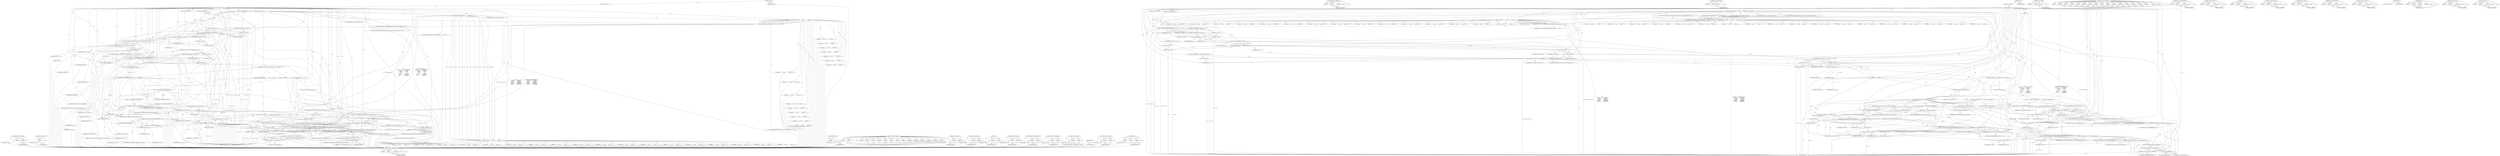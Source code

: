 digraph "&lt;operator&gt;.cast" {
vulnerable_239 [label=<(METHOD,&lt;operator&gt;.assignmentPlus)>];
vulnerable_240 [label=<(PARAM,p1)>];
vulnerable_241 [label=<(PARAM,p2)>];
vulnerable_242 [label=<(BLOCK,&lt;empty&gt;,&lt;empty&gt;)>];
vulnerable_243 [label=<(METHOD_RETURN,ANY)>];
vulnerable_264 [label=<(METHOD,TLS1_get_client_version)>];
vulnerable_265 [label=<(PARAM,p1)>];
vulnerable_266 [label=<(BLOCK,&lt;empty&gt;,&lt;empty&gt;)>];
vulnerable_267 [label=<(METHOD_RETURN,ANY)>];
vulnerable_6 [label=<(METHOD,&lt;global&gt;)<SUB>1</SUB>>];
vulnerable_7 [label=<(BLOCK,&lt;empty&gt;,&lt;empty&gt;)<SUB>1</SUB>>];
vulnerable_8 [label=<(METHOD,ssl_check_for_safari)<SUB>1</SUB>>];
vulnerable_9 [label=<(PARAM,SSL *s)<SUB>1</SUB>>];
vulnerable_10 [label=<(PARAM,const unsigned char *data)<SUB>1</SUB>>];
vulnerable_11 [label=<(PARAM,const unsigned char *limit)<SUB>2</SUB>>];
vulnerable_12 [label=<(BLOCK,{
    unsigned short type, size;
    static con...,{
    unsigned short type, size;
    static con...)<SUB>3</SUB>>];
vulnerable_13 [label="<(LOCAL,short unsigned type: short unsigned)<SUB>4</SUB>>"];
vulnerable_14 [label="<(LOCAL,short unsigned size: short unsigned)<SUB>4</SUB>>"];
vulnerable_15 [label="<(LOCAL,static const unsigned char[] kSafariExtensionsBlock: static const unsigned char[])<SUB>5</SUB>>"];
vulnerable_16 [label=<(&lt;operator&gt;.assignment,kSafariExtensionsBlock[] = {
        0x00, 0x0a...)<SUB>5</SUB>>];
vulnerable_17 [label=<(IDENTIFIER,kSafariExtensionsBlock,kSafariExtensionsBlock[] = {
        0x00, 0x0a...)<SUB>5</SUB>>];
vulnerable_18 [label=<(&lt;operator&gt;.arrayInitializer,{
        0x00, 0x0a,             /* elliptic_c...)<SUB>5</SUB>>];
vulnerable_19 [label=<(LITERAL,0x00,{
        0x00, 0x0a,             /* elliptic_c...)<SUB>6</SUB>>];
vulnerable_20 [label=<(LITERAL,0x0a,{
        0x00, 0x0a,             /* elliptic_c...)<SUB>6</SUB>>];
vulnerable_21 [label=<(LITERAL,0x00,{
        0x00, 0x0a,             /* elliptic_c...)<SUB>7</SUB>>];
vulnerable_22 [label=<(LITERAL,0x08,{
        0x00, 0x0a,             /* elliptic_c...)<SUB>7</SUB>>];
vulnerable_23 [label=<(LITERAL,0x00,{
        0x00, 0x0a,             /* elliptic_c...)<SUB>8</SUB>>];
vulnerable_24 [label=<(LITERAL,0x06,{
        0x00, 0x0a,             /* elliptic_c...)<SUB>8</SUB>>];
vulnerable_25 [label=<(LITERAL,0x00,{
        0x00, 0x0a,             /* elliptic_c...)<SUB>9</SUB>>];
vulnerable_26 [label=<(LITERAL,0x17,{
        0x00, 0x0a,             /* elliptic_c...)<SUB>9</SUB>>];
vulnerable_27 [label=<(LITERAL,0x00,{
        0x00, 0x0a,             /* elliptic_c...)<SUB>10</SUB>>];
vulnerable_28 [label=<(LITERAL,0x18,{
        0x00, 0x0a,             /* elliptic_c...)<SUB>10</SUB>>];
vulnerable_29 [label=<(LITERAL,0x00,{
        0x00, 0x0a,             /* elliptic_c...)<SUB>11</SUB>>];
vulnerable_30 [label=<(LITERAL,0x19,{
        0x00, 0x0a,             /* elliptic_c...)<SUB>11</SUB>>];
vulnerable_31 [label=<(LITERAL,0x00,{
        0x00, 0x0a,             /* elliptic_c...)<SUB>13</SUB>>];
vulnerable_32 [label=<(LITERAL,0x0b,{
        0x00, 0x0a,             /* elliptic_c...)<SUB>13</SUB>>];
vulnerable_33 [label=<(LITERAL,0x00,{
        0x00, 0x0a,             /* elliptic_c...)<SUB>14</SUB>>];
vulnerable_34 [label=<(LITERAL,0x02,{
        0x00, 0x0a,             /* elliptic_c...)<SUB>14</SUB>>];
vulnerable_35 [label=<(LITERAL,0x01,{
        0x00, 0x0a,             /* elliptic_c...)<SUB>15</SUB>>];
vulnerable_36 [label=<(LITERAL,0x00,{
        0x00, 0x0a,             /* elliptic_c...)<SUB>16</SUB>>];
vulnerable_37 [label="<(LOCAL,static const unsigned char[] kSafariTLS12ExtensionsBlock: static const unsigned char[])<SUB>20</SUB>>"];
vulnerable_38 [label=<(&lt;operator&gt;.assignment,kSafariTLS12ExtensionsBlock[] = {
        0x00,...)<SUB>20</SUB>>];
vulnerable_39 [label=<(IDENTIFIER,kSafariTLS12ExtensionsBlock,kSafariTLS12ExtensionsBlock[] = {
        0x00,...)<SUB>20</SUB>>];
vulnerable_40 [label=<(&lt;operator&gt;.arrayInitializer,{
        0x00, 0x0d,             /* signature_...)<SUB>20</SUB>>];
vulnerable_41 [label=<(LITERAL,0x00,{
        0x00, 0x0d,             /* signature_...)<SUB>21</SUB>>];
vulnerable_42 [label=<(LITERAL,0x0d,{
        0x00, 0x0d,             /* signature_...)<SUB>21</SUB>>];
vulnerable_43 [label=<(LITERAL,0x00,{
        0x00, 0x0d,             /* signature_...)<SUB>22</SUB>>];
vulnerable_44 [label=<(LITERAL,0x0c,{
        0x00, 0x0d,             /* signature_...)<SUB>22</SUB>>];
vulnerable_45 [label=<(LITERAL,0x00,{
        0x00, 0x0d,             /* signature_...)<SUB>23</SUB>>];
vulnerable_46 [label=<(LITERAL,0x0a,{
        0x00, 0x0d,             /* signature_...)<SUB>23</SUB>>];
vulnerable_47 [label=<(LITERAL,0x05,{
        0x00, 0x0d,             /* signature_...)<SUB>24</SUB>>];
vulnerable_48 [label=<(LITERAL,0x01,{
        0x00, 0x0d,             /* signature_...)<SUB>24</SUB>>];
vulnerable_49 [label=<(LITERAL,0x04,{
        0x00, 0x0d,             /* signature_...)<SUB>25</SUB>>];
vulnerable_50 [label=<(LITERAL,0x01,{
        0x00, 0x0d,             /* signature_...)<SUB>25</SUB>>];
vulnerable_51 [label=<(LITERAL,0x02,{
        0x00, 0x0d,             /* signature_...)<SUB>26</SUB>>];
vulnerable_52 [label=<(LITERAL,0x01,{
        0x00, 0x0d,             /* signature_...)<SUB>26</SUB>>];
vulnerable_53 [label=<(LITERAL,0x04,{
        0x00, 0x0d,             /* signature_...)<SUB>27</SUB>>];
vulnerable_54 [label=<(LITERAL,0x03,{
        0x00, 0x0d,             /* signature_...)<SUB>27</SUB>>];
vulnerable_55 [label=<(LITERAL,0x02,{
        0x00, 0x0d,             /* signature_...)<SUB>28</SUB>>];
vulnerable_56 [label=<(LITERAL,0x03,{
        0x00, 0x0d,             /* signature_...)<SUB>28</SUB>>];
vulnerable_57 [label=<(CONTROL_STRUCTURE,IF,if (data &gt;= (limit - 2)))<SUB>31</SUB>>];
vulnerable_58 [label=<(&lt;operator&gt;.greaterEqualsThan,data &gt;= (limit - 2))<SUB>31</SUB>>];
vulnerable_59 [label=<(IDENTIFIER,data,data &gt;= (limit - 2))<SUB>31</SUB>>];
vulnerable_60 [label=<(&lt;operator&gt;.subtraction,limit - 2)<SUB>31</SUB>>];
vulnerable_61 [label=<(IDENTIFIER,limit,limit - 2)<SUB>31</SUB>>];
vulnerable_62 [label=<(LITERAL,2,limit - 2)<SUB>31</SUB>>];
vulnerable_63 [label=<(BLOCK,&lt;empty&gt;,&lt;empty&gt;)<SUB>32</SUB>>];
vulnerable_64 [label=<(RETURN,return;,return;)<SUB>32</SUB>>];
vulnerable_65 [label=<(&lt;operator&gt;.assignmentPlus,data += 2)<SUB>33</SUB>>];
vulnerable_66 [label=<(IDENTIFIER,data,data += 2)<SUB>33</SUB>>];
vulnerable_67 [label=<(LITERAL,2,data += 2)<SUB>33</SUB>>];
vulnerable_68 [label=<(CONTROL_STRUCTURE,IF,if (data &gt; (limit - 4)))<SUB>35</SUB>>];
vulnerable_69 [label=<(&lt;operator&gt;.greaterThan,data &gt; (limit - 4))<SUB>35</SUB>>];
vulnerable_70 [label=<(IDENTIFIER,data,data &gt; (limit - 4))<SUB>35</SUB>>];
vulnerable_71 [label=<(&lt;operator&gt;.subtraction,limit - 4)<SUB>35</SUB>>];
vulnerable_72 [label=<(IDENTIFIER,limit,limit - 4)<SUB>35</SUB>>];
vulnerable_73 [label=<(LITERAL,4,limit - 4)<SUB>35</SUB>>];
vulnerable_74 [label=<(BLOCK,&lt;empty&gt;,&lt;empty&gt;)<SUB>36</SUB>>];
vulnerable_75 [label=<(RETURN,return;,return;)<SUB>36</SUB>>];
vulnerable_76 [label=<(n2s,n2s(data, type))<SUB>37</SUB>>];
vulnerable_77 [label=<(IDENTIFIER,data,n2s(data, type))<SUB>37</SUB>>];
vulnerable_78 [label=<(IDENTIFIER,type,n2s(data, type))<SUB>37</SUB>>];
vulnerable_79 [label=<(n2s,n2s(data, size))<SUB>38</SUB>>];
vulnerable_80 [label=<(IDENTIFIER,data,n2s(data, size))<SUB>38</SUB>>];
vulnerable_81 [label=<(IDENTIFIER,size,n2s(data, size))<SUB>38</SUB>>];
vulnerable_82 [label=<(CONTROL_STRUCTURE,IF,if (type != TLSEXT_TYPE_server_name))<SUB>40</SUB>>];
vulnerable_83 [label=<(&lt;operator&gt;.notEquals,type != TLSEXT_TYPE_server_name)<SUB>40</SUB>>];
vulnerable_84 [label=<(IDENTIFIER,type,type != TLSEXT_TYPE_server_name)<SUB>40</SUB>>];
vulnerable_85 [label=<(IDENTIFIER,TLSEXT_TYPE_server_name,type != TLSEXT_TYPE_server_name)<SUB>40</SUB>>];
vulnerable_86 [label=<(BLOCK,&lt;empty&gt;,&lt;empty&gt;)<SUB>41</SUB>>];
vulnerable_87 [label=<(RETURN,return;,return;)<SUB>41</SUB>>];
vulnerable_88 [label=<(CONTROL_STRUCTURE,IF,if (data + size &gt; limit))<SUB>43</SUB>>];
vulnerable_89 [label=<(&lt;operator&gt;.greaterThan,data + size &gt; limit)<SUB>43</SUB>>];
vulnerable_90 [label=<(&lt;operator&gt;.addition,data + size)<SUB>43</SUB>>];
vulnerable_91 [label=<(IDENTIFIER,data,data + size)<SUB>43</SUB>>];
vulnerable_92 [label=<(IDENTIFIER,size,data + size)<SUB>43</SUB>>];
vulnerable_93 [label=<(IDENTIFIER,limit,data + size &gt; limit)<SUB>43</SUB>>];
vulnerable_94 [label=<(BLOCK,&lt;empty&gt;,&lt;empty&gt;)<SUB>44</SUB>>];
vulnerable_95 [label=<(RETURN,return;,return;)<SUB>44</SUB>>];
vulnerable_96 [label=<(&lt;operator&gt;.assignmentPlus,data += size)<SUB>45</SUB>>];
vulnerable_97 [label=<(IDENTIFIER,data,data += size)<SUB>45</SUB>>];
vulnerable_98 [label=<(IDENTIFIER,size,data += size)<SUB>45</SUB>>];
vulnerable_99 [label=<(CONTROL_STRUCTURE,IF,if (TLS1_get_client_version(s) &gt;= TLS1_2_VERSION))<SUB>47</SUB>>];
vulnerable_100 [label=<(&lt;operator&gt;.greaterEqualsThan,TLS1_get_client_version(s) &gt;= TLS1_2_VERSION)<SUB>47</SUB>>];
vulnerable_101 [label=<(TLS1_get_client_version,TLS1_get_client_version(s))<SUB>47</SUB>>];
vulnerable_102 [label=<(IDENTIFIER,s,TLS1_get_client_version(s))<SUB>47</SUB>>];
vulnerable_103 [label=<(IDENTIFIER,TLS1_2_VERSION,TLS1_get_client_version(s) &gt;= TLS1_2_VERSION)<SUB>47</SUB>>];
vulnerable_104 [label=<(BLOCK,{
         const size_t len1 = sizeof(kSafariEx...,{
         const size_t len1 = sizeof(kSafariEx...)<SUB>47</SUB>>];
vulnerable_105 [label="<(LOCAL,const size_t len1: size_t)<SUB>48</SUB>>"];
vulnerable_106 [label=<(&lt;operator&gt;.assignment,len1 = sizeof(kSafariExtensionsBlock))<SUB>48</SUB>>];
vulnerable_107 [label=<(IDENTIFIER,len1,len1 = sizeof(kSafariExtensionsBlock))<SUB>48</SUB>>];
vulnerable_108 [label=<(&lt;operator&gt;.sizeOf,sizeof(kSafariExtensionsBlock))<SUB>48</SUB>>];
vulnerable_109 [label=<(IDENTIFIER,kSafariExtensionsBlock,sizeof(kSafariExtensionsBlock))<SUB>48</SUB>>];
vulnerable_110 [label="<(LOCAL,const size_t len2: size_t)<SUB>49</SUB>>"];
vulnerable_111 [label=<(&lt;operator&gt;.assignment,len2 = sizeof(kSafariTLS12ExtensionsBlock))<SUB>49</SUB>>];
vulnerable_112 [label=<(IDENTIFIER,len2,len2 = sizeof(kSafariTLS12ExtensionsBlock))<SUB>49</SUB>>];
vulnerable_113 [label=<(&lt;operator&gt;.sizeOf,sizeof(kSafariTLS12ExtensionsBlock))<SUB>49</SUB>>];
vulnerable_114 [label=<(IDENTIFIER,kSafariTLS12ExtensionsBlock,sizeof(kSafariTLS12ExtensionsBlock))<SUB>49</SUB>>];
vulnerable_115 [label=<(CONTROL_STRUCTURE,IF,if (data + len1 + len2 != limit))<SUB>51</SUB>>];
vulnerable_116 [label=<(&lt;operator&gt;.notEquals,data + len1 + len2 != limit)<SUB>51</SUB>>];
vulnerable_117 [label=<(&lt;operator&gt;.addition,data + len1 + len2)<SUB>51</SUB>>];
vulnerable_118 [label=<(&lt;operator&gt;.addition,data + len1)<SUB>51</SUB>>];
vulnerable_119 [label=<(IDENTIFIER,data,data + len1)<SUB>51</SUB>>];
vulnerable_120 [label=<(IDENTIFIER,len1,data + len1)<SUB>51</SUB>>];
vulnerable_121 [label=<(IDENTIFIER,len2,data + len1 + len2)<SUB>51</SUB>>];
vulnerable_122 [label=<(IDENTIFIER,limit,data + len1 + len2 != limit)<SUB>51</SUB>>];
vulnerable_123 [label=<(BLOCK,&lt;empty&gt;,&lt;empty&gt;)<SUB>52</SUB>>];
vulnerable_124 [label=<(RETURN,return;,return;)<SUB>52</SUB>>];
vulnerable_125 [label=<(CONTROL_STRUCTURE,IF,if (memcmp(data, kSafariExtensionsBlock, len1) != 0))<SUB>53</SUB>>];
vulnerable_126 [label=<(&lt;operator&gt;.notEquals,memcmp(data, kSafariExtensionsBlock, len1) != 0)<SUB>53</SUB>>];
vulnerable_127 [label=<(memcmp,memcmp(data, kSafariExtensionsBlock, len1))<SUB>53</SUB>>];
vulnerable_128 [label=<(IDENTIFIER,data,memcmp(data, kSafariExtensionsBlock, len1))<SUB>53</SUB>>];
vulnerable_129 [label=<(IDENTIFIER,kSafariExtensionsBlock,memcmp(data, kSafariExtensionsBlock, len1))<SUB>53</SUB>>];
vulnerable_130 [label=<(IDENTIFIER,len1,memcmp(data, kSafariExtensionsBlock, len1))<SUB>53</SUB>>];
vulnerable_131 [label=<(LITERAL,0,memcmp(data, kSafariExtensionsBlock, len1) != 0)<SUB>53</SUB>>];
vulnerable_132 [label=<(BLOCK,&lt;empty&gt;,&lt;empty&gt;)<SUB>54</SUB>>];
vulnerable_133 [label=<(RETURN,return;,return;)<SUB>54</SUB>>];
vulnerable_134 [label=<(CONTROL_STRUCTURE,IF,if (memcmp(data + len1, kSafariTLS12ExtensionsBlock, len2) != 0))<SUB>55</SUB>>];
vulnerable_135 [label=<(&lt;operator&gt;.notEquals,memcmp(data + len1, kSafariTLS12ExtensionsBlock...)<SUB>55</SUB>>];
vulnerable_136 [label=<(memcmp,memcmp(data + len1, kSafariTLS12ExtensionsBlock...)<SUB>55</SUB>>];
vulnerable_137 [label=<(&lt;operator&gt;.addition,data + len1)<SUB>55</SUB>>];
vulnerable_138 [label=<(IDENTIFIER,data,data + len1)<SUB>55</SUB>>];
vulnerable_139 [label=<(IDENTIFIER,len1,data + len1)<SUB>55</SUB>>];
vulnerable_140 [label=<(IDENTIFIER,kSafariTLS12ExtensionsBlock,memcmp(data + len1, kSafariTLS12ExtensionsBlock...)<SUB>55</SUB>>];
vulnerable_141 [label=<(IDENTIFIER,len2,memcmp(data + len1, kSafariTLS12ExtensionsBlock...)<SUB>55</SUB>>];
vulnerable_142 [label=<(LITERAL,0,memcmp(data + len1, kSafariTLS12ExtensionsBlock...)<SUB>55</SUB>>];
vulnerable_143 [label=<(BLOCK,&lt;empty&gt;,&lt;empty&gt;)<SUB>56</SUB>>];
vulnerable_144 [label=<(RETURN,return;,return;)<SUB>56</SUB>>];
vulnerable_145 [label=<(CONTROL_STRUCTURE,ELSE,else)<SUB>57</SUB>>];
vulnerable_146 [label=<(BLOCK,{
         const size_t len = sizeof(kSafariExt...,{
         const size_t len = sizeof(kSafariExt...)<SUB>57</SUB>>];
vulnerable_147 [label="<(LOCAL,const size_t len: size_t)<SUB>58</SUB>>"];
vulnerable_148 [label=<(&lt;operator&gt;.assignment,len = sizeof(kSafariExtensionsBlock))<SUB>58</SUB>>];
vulnerable_149 [label=<(IDENTIFIER,len,len = sizeof(kSafariExtensionsBlock))<SUB>58</SUB>>];
vulnerable_150 [label=<(&lt;operator&gt;.sizeOf,sizeof(kSafariExtensionsBlock))<SUB>58</SUB>>];
vulnerable_151 [label=<(IDENTIFIER,kSafariExtensionsBlock,sizeof(kSafariExtensionsBlock))<SUB>58</SUB>>];
vulnerable_152 [label=<(CONTROL_STRUCTURE,IF,if (data + len != limit))<SUB>60</SUB>>];
vulnerable_153 [label=<(&lt;operator&gt;.notEquals,data + len != limit)<SUB>60</SUB>>];
vulnerable_154 [label=<(&lt;operator&gt;.addition,data + len)<SUB>60</SUB>>];
vulnerable_155 [label=<(IDENTIFIER,data,data + len)<SUB>60</SUB>>];
vulnerable_156 [label=<(IDENTIFIER,len,data + len)<SUB>60</SUB>>];
vulnerable_157 [label=<(IDENTIFIER,limit,data + len != limit)<SUB>60</SUB>>];
vulnerable_158 [label=<(BLOCK,&lt;empty&gt;,&lt;empty&gt;)<SUB>61</SUB>>];
vulnerable_159 [label=<(RETURN,return;,return;)<SUB>61</SUB>>];
vulnerable_160 [label=<(CONTROL_STRUCTURE,IF,if (memcmp(data, kSafariExtensionsBlock, len) != 0))<SUB>62</SUB>>];
vulnerable_161 [label=<(&lt;operator&gt;.notEquals,memcmp(data, kSafariExtensionsBlock, len) != 0)<SUB>62</SUB>>];
vulnerable_162 [label=<(memcmp,memcmp(data, kSafariExtensionsBlock, len))<SUB>62</SUB>>];
vulnerable_163 [label=<(IDENTIFIER,data,memcmp(data, kSafariExtensionsBlock, len))<SUB>62</SUB>>];
vulnerable_164 [label=<(IDENTIFIER,kSafariExtensionsBlock,memcmp(data, kSafariExtensionsBlock, len))<SUB>62</SUB>>];
vulnerable_165 [label=<(IDENTIFIER,len,memcmp(data, kSafariExtensionsBlock, len))<SUB>62</SUB>>];
vulnerable_166 [label=<(LITERAL,0,memcmp(data, kSafariExtensionsBlock, len) != 0)<SUB>62</SUB>>];
vulnerable_167 [label=<(BLOCK,&lt;empty&gt;,&lt;empty&gt;)<SUB>63</SUB>>];
vulnerable_168 [label=<(RETURN,return;,return;)<SUB>63</SUB>>];
vulnerable_169 [label=<(&lt;operator&gt;.assignment,s-&gt;s3-&gt;is_probably_safari = 1)<SUB>66</SUB>>];
vulnerable_170 [label=<(&lt;operator&gt;.indirectFieldAccess,s-&gt;s3-&gt;is_probably_safari)<SUB>66</SUB>>];
vulnerable_171 [label=<(&lt;operator&gt;.indirectFieldAccess,s-&gt;s3)<SUB>66</SUB>>];
vulnerable_172 [label=<(IDENTIFIER,s,s-&gt;s3-&gt;is_probably_safari = 1)<SUB>66</SUB>>];
vulnerable_173 [label=<(FIELD_IDENTIFIER,s3,s3)<SUB>66</SUB>>];
vulnerable_174 [label=<(FIELD_IDENTIFIER,is_probably_safari,is_probably_safari)<SUB>66</SUB>>];
vulnerable_175 [label=<(LITERAL,1,s-&gt;s3-&gt;is_probably_safari = 1)<SUB>66</SUB>>];
vulnerable_176 [label=<(METHOD_RETURN,void)<SUB>1</SUB>>];
vulnerable_178 [label=<(METHOD_RETURN,ANY)<SUB>1</SUB>>];
vulnerable_268 [label=<(METHOD,&lt;operator&gt;.sizeOf)>];
vulnerable_269 [label=<(PARAM,p1)>];
vulnerable_270 [label=<(BLOCK,&lt;empty&gt;,&lt;empty&gt;)>];
vulnerable_271 [label=<(METHOD_RETURN,ANY)>];
vulnerable_210 [label=<(METHOD,&lt;operator&gt;.arrayInitializer)>];
vulnerable_211 [label=<(PARAM,p1)>];
vulnerable_212 [label=<(PARAM,p2)>];
vulnerable_213 [label=<(PARAM,p3)>];
vulnerable_214 [label=<(PARAM,p4)>];
vulnerable_215 [label=<(PARAM,p5)>];
vulnerable_216 [label=<(PARAM,p6)>];
vulnerable_217 [label=<(PARAM,p7)>];
vulnerable_218 [label=<(PARAM,p8)>];
vulnerable_219 [label=<(PARAM,p9)>];
vulnerable_220 [label=<(PARAM,p10)>];
vulnerable_221 [label=<(PARAM,p11)>];
vulnerable_222 [label=<(PARAM,p12)>];
vulnerable_223 [label=<(PARAM,p13)>];
vulnerable_224 [label=<(PARAM,p14)>];
vulnerable_225 [label=<(PARAM,p15)>];
vulnerable_226 [label=<(PARAM,p16)>];
vulnerable_227 [label=<(BLOCK,&lt;empty&gt;,&lt;empty&gt;)>];
vulnerable_228 [label=<(METHOD_RETURN,ANY)>];
vulnerable_259 [label=<(METHOD,&lt;operator&gt;.addition)>];
vulnerable_260 [label=<(PARAM,p1)>];
vulnerable_261 [label=<(PARAM,p2)>];
vulnerable_262 [label=<(BLOCK,&lt;empty&gt;,&lt;empty&gt;)>];
vulnerable_263 [label=<(METHOD_RETURN,ANY)>];
vulnerable_254 [label=<(METHOD,&lt;operator&gt;.notEquals)>];
vulnerable_255 [label=<(PARAM,p1)>];
vulnerable_256 [label=<(PARAM,p2)>];
vulnerable_257 [label=<(BLOCK,&lt;empty&gt;,&lt;empty&gt;)>];
vulnerable_258 [label=<(METHOD_RETURN,ANY)>];
vulnerable_249 [label=<(METHOD,n2s)>];
vulnerable_250 [label=<(PARAM,p1)>];
vulnerable_251 [label=<(PARAM,p2)>];
vulnerable_252 [label=<(BLOCK,&lt;empty&gt;,&lt;empty&gt;)>];
vulnerable_253 [label=<(METHOD_RETURN,ANY)>];
vulnerable_234 [label=<(METHOD,&lt;operator&gt;.subtraction)>];
vulnerable_235 [label=<(PARAM,p1)>];
vulnerable_236 [label=<(PARAM,p2)>];
vulnerable_237 [label=<(BLOCK,&lt;empty&gt;,&lt;empty&gt;)>];
vulnerable_238 [label=<(METHOD_RETURN,ANY)>];
vulnerable_278 [label=<(METHOD,&lt;operator&gt;.indirectFieldAccess)>];
vulnerable_279 [label=<(PARAM,p1)>];
vulnerable_280 [label=<(PARAM,p2)>];
vulnerable_281 [label=<(BLOCK,&lt;empty&gt;,&lt;empty&gt;)>];
vulnerable_282 [label=<(METHOD_RETURN,ANY)>];
vulnerable_229 [label=<(METHOD,&lt;operator&gt;.greaterEqualsThan)>];
vulnerable_230 [label=<(PARAM,p1)>];
vulnerable_231 [label=<(PARAM,p2)>];
vulnerable_232 [label=<(BLOCK,&lt;empty&gt;,&lt;empty&gt;)>];
vulnerable_233 [label=<(METHOD_RETURN,ANY)>];
vulnerable_205 [label=<(METHOD,&lt;operator&gt;.assignment)>];
vulnerable_206 [label=<(PARAM,p1)>];
vulnerable_207 [label=<(PARAM,p2)>];
vulnerable_208 [label=<(BLOCK,&lt;empty&gt;,&lt;empty&gt;)>];
vulnerable_209 [label=<(METHOD_RETURN,ANY)>];
vulnerable_199 [label=<(METHOD,&lt;global&gt;)<SUB>1</SUB>>];
vulnerable_200 [label=<(BLOCK,&lt;empty&gt;,&lt;empty&gt;)>];
vulnerable_201 [label=<(METHOD_RETURN,ANY)>];
vulnerable_244 [label=<(METHOD,&lt;operator&gt;.greaterThan)>];
vulnerable_245 [label=<(PARAM,p1)>];
vulnerable_246 [label=<(PARAM,p2)>];
vulnerable_247 [label=<(BLOCK,&lt;empty&gt;,&lt;empty&gt;)>];
vulnerable_248 [label=<(METHOD_RETURN,ANY)>];
vulnerable_272 [label=<(METHOD,memcmp)>];
vulnerable_273 [label=<(PARAM,p1)>];
vulnerable_274 [label=<(PARAM,p2)>];
vulnerable_275 [label=<(PARAM,p3)>];
vulnerable_276 [label=<(BLOCK,&lt;empty&gt;,&lt;empty&gt;)>];
vulnerable_277 [label=<(METHOD_RETURN,ANY)>];
fixed_292 [label=<(METHOD,&lt;operator&gt;.indirectFieldAccess)>];
fixed_293 [label=<(PARAM,p1)>];
fixed_294 [label=<(PARAM,p2)>];
fixed_295 [label=<(BLOCK,&lt;empty&gt;,&lt;empty&gt;)>];
fixed_296 [label=<(METHOD_RETURN,ANY)>];
fixed_243 [label=<(METHOD,&lt;operator&gt;.assignmentPlus)>];
fixed_244 [label=<(PARAM,p1)>];
fixed_245 [label=<(PARAM,p2)>];
fixed_246 [label=<(BLOCK,&lt;empty&gt;,&lt;empty&gt;)>];
fixed_247 [label=<(METHOD_RETURN,ANY)>];
fixed_268 [label=<(METHOD,TLS1_get_client_version)>];
fixed_269 [label=<(PARAM,p1)>];
fixed_270 [label=<(BLOCK,&lt;empty&gt;,&lt;empty&gt;)>];
fixed_271 [label=<(METHOD_RETURN,ANY)>];
fixed_6 [label=<(METHOD,&lt;global&gt;)<SUB>1</SUB>>];
fixed_7 [label=<(BLOCK,&lt;empty&gt;,&lt;empty&gt;)<SUB>1</SUB>>];
fixed_8 [label=<(METHOD,ssl_check_for_safari)<SUB>1</SUB>>];
fixed_9 [label=<(PARAM,SSL *s)<SUB>1</SUB>>];
fixed_10 [label=<(PARAM,const unsigned char *data)<SUB>1</SUB>>];
fixed_11 [label=<(PARAM,const unsigned char *limit)<SUB>2</SUB>>];
fixed_12 [label=<(BLOCK,{
    unsigned short type, size;
    static con...,{
    unsigned short type, size;
    static con...)<SUB>3</SUB>>];
fixed_13 [label="<(LOCAL,short unsigned type: short unsigned)<SUB>4</SUB>>"];
fixed_14 [label="<(LOCAL,short unsigned size: short unsigned)<SUB>4</SUB>>"];
fixed_15 [label="<(LOCAL,static const unsigned char[] kSafariExtensionsBlock: static const unsigned char[])<SUB>5</SUB>>"];
fixed_16 [label=<(&lt;operator&gt;.assignment,kSafariExtensionsBlock[] = {
        0x00, 0x0a...)<SUB>5</SUB>>];
fixed_17 [label=<(IDENTIFIER,kSafariExtensionsBlock,kSafariExtensionsBlock[] = {
        0x00, 0x0a...)<SUB>5</SUB>>];
fixed_18 [label=<(&lt;operator&gt;.arrayInitializer,{
        0x00, 0x0a,             /* elliptic_c...)<SUB>5</SUB>>];
fixed_19 [label=<(LITERAL,0x00,{
        0x00, 0x0a,             /* elliptic_c...)<SUB>6</SUB>>];
fixed_20 [label=<(LITERAL,0x0a,{
        0x00, 0x0a,             /* elliptic_c...)<SUB>6</SUB>>];
fixed_21 [label=<(LITERAL,0x00,{
        0x00, 0x0a,             /* elliptic_c...)<SUB>7</SUB>>];
fixed_22 [label=<(LITERAL,0x08,{
        0x00, 0x0a,             /* elliptic_c...)<SUB>7</SUB>>];
fixed_23 [label=<(LITERAL,0x00,{
        0x00, 0x0a,             /* elliptic_c...)<SUB>8</SUB>>];
fixed_24 [label=<(LITERAL,0x06,{
        0x00, 0x0a,             /* elliptic_c...)<SUB>8</SUB>>];
fixed_25 [label=<(LITERAL,0x00,{
        0x00, 0x0a,             /* elliptic_c...)<SUB>9</SUB>>];
fixed_26 [label=<(LITERAL,0x17,{
        0x00, 0x0a,             /* elliptic_c...)<SUB>9</SUB>>];
fixed_27 [label=<(LITERAL,0x00,{
        0x00, 0x0a,             /* elliptic_c...)<SUB>10</SUB>>];
fixed_28 [label=<(LITERAL,0x18,{
        0x00, 0x0a,             /* elliptic_c...)<SUB>10</SUB>>];
fixed_29 [label=<(LITERAL,0x00,{
        0x00, 0x0a,             /* elliptic_c...)<SUB>11</SUB>>];
fixed_30 [label=<(LITERAL,0x19,{
        0x00, 0x0a,             /* elliptic_c...)<SUB>11</SUB>>];
fixed_31 [label=<(LITERAL,0x00,{
        0x00, 0x0a,             /* elliptic_c...)<SUB>13</SUB>>];
fixed_32 [label=<(LITERAL,0x0b,{
        0x00, 0x0a,             /* elliptic_c...)<SUB>13</SUB>>];
fixed_33 [label=<(LITERAL,0x00,{
        0x00, 0x0a,             /* elliptic_c...)<SUB>14</SUB>>];
fixed_34 [label=<(LITERAL,0x02,{
        0x00, 0x0a,             /* elliptic_c...)<SUB>14</SUB>>];
fixed_35 [label=<(LITERAL,0x01,{
        0x00, 0x0a,             /* elliptic_c...)<SUB>15</SUB>>];
fixed_36 [label=<(LITERAL,0x00,{
        0x00, 0x0a,             /* elliptic_c...)<SUB>16</SUB>>];
fixed_37 [label="<(LOCAL,static const unsigned char[] kSafariTLS12ExtensionsBlock: static const unsigned char[])<SUB>20</SUB>>"];
fixed_38 [label=<(&lt;operator&gt;.assignment,kSafariTLS12ExtensionsBlock[] = {
        0x00,...)<SUB>20</SUB>>];
fixed_39 [label=<(IDENTIFIER,kSafariTLS12ExtensionsBlock,kSafariTLS12ExtensionsBlock[] = {
        0x00,...)<SUB>20</SUB>>];
fixed_40 [label=<(&lt;operator&gt;.arrayInitializer,{
        0x00, 0x0d,             /* signature_...)<SUB>20</SUB>>];
fixed_41 [label=<(LITERAL,0x00,{
        0x00, 0x0d,             /* signature_...)<SUB>21</SUB>>];
fixed_42 [label=<(LITERAL,0x0d,{
        0x00, 0x0d,             /* signature_...)<SUB>21</SUB>>];
fixed_43 [label=<(LITERAL,0x00,{
        0x00, 0x0d,             /* signature_...)<SUB>22</SUB>>];
fixed_44 [label=<(LITERAL,0x0c,{
        0x00, 0x0d,             /* signature_...)<SUB>22</SUB>>];
fixed_45 [label=<(LITERAL,0x00,{
        0x00, 0x0d,             /* signature_...)<SUB>23</SUB>>];
fixed_46 [label=<(LITERAL,0x0a,{
        0x00, 0x0d,             /* signature_...)<SUB>23</SUB>>];
fixed_47 [label=<(LITERAL,0x05,{
        0x00, 0x0d,             /* signature_...)<SUB>24</SUB>>];
fixed_48 [label=<(LITERAL,0x01,{
        0x00, 0x0d,             /* signature_...)<SUB>24</SUB>>];
fixed_49 [label=<(LITERAL,0x04,{
        0x00, 0x0d,             /* signature_...)<SUB>25</SUB>>];
fixed_50 [label=<(LITERAL,0x01,{
        0x00, 0x0d,             /* signature_...)<SUB>25</SUB>>];
fixed_51 [label=<(LITERAL,0x02,{
        0x00, 0x0d,             /* signature_...)<SUB>26</SUB>>];
fixed_52 [label=<(LITERAL,0x01,{
        0x00, 0x0d,             /* signature_...)<SUB>26</SUB>>];
fixed_53 [label=<(LITERAL,0x04,{
        0x00, 0x0d,             /* signature_...)<SUB>27</SUB>>];
fixed_54 [label=<(LITERAL,0x03,{
        0x00, 0x0d,             /* signature_...)<SUB>27</SUB>>];
fixed_55 [label=<(LITERAL,0x02,{
        0x00, 0x0d,             /* signature_...)<SUB>28</SUB>>];
fixed_56 [label=<(LITERAL,0x03,{
        0x00, 0x0d,             /* signature_...)<SUB>28</SUB>>];
fixed_57 [label=<(CONTROL_STRUCTURE,IF,if (limit - data &lt;= 2))<SUB>31</SUB>>];
fixed_58 [label=<(&lt;operator&gt;.lessEqualsThan,limit - data &lt;= 2)<SUB>31</SUB>>];
fixed_59 [label=<(&lt;operator&gt;.subtraction,limit - data)<SUB>31</SUB>>];
fixed_60 [label=<(IDENTIFIER,limit,limit - data)<SUB>31</SUB>>];
fixed_61 [label=<(IDENTIFIER,data,limit - data)<SUB>31</SUB>>];
fixed_62 [label=<(LITERAL,2,limit - data &lt;= 2)<SUB>31</SUB>>];
fixed_63 [label=<(BLOCK,&lt;empty&gt;,&lt;empty&gt;)<SUB>32</SUB>>];
fixed_64 [label=<(RETURN,return;,return;)<SUB>32</SUB>>];
fixed_65 [label=<(&lt;operator&gt;.assignmentPlus,data += 2)<SUB>33</SUB>>];
fixed_66 [label=<(IDENTIFIER,data,data += 2)<SUB>33</SUB>>];
fixed_67 [label=<(LITERAL,2,data += 2)<SUB>33</SUB>>];
fixed_68 [label=<(CONTROL_STRUCTURE,IF,if (limit - data &lt; 4))<SUB>35</SUB>>];
fixed_69 [label=<(&lt;operator&gt;.lessThan,limit - data &lt; 4)<SUB>35</SUB>>];
fixed_70 [label=<(&lt;operator&gt;.subtraction,limit - data)<SUB>35</SUB>>];
fixed_71 [label=<(IDENTIFIER,limit,limit - data)<SUB>35</SUB>>];
fixed_72 [label=<(IDENTIFIER,data,limit - data)<SUB>35</SUB>>];
fixed_73 [label=<(LITERAL,4,limit - data &lt; 4)<SUB>35</SUB>>];
fixed_74 [label=<(BLOCK,&lt;empty&gt;,&lt;empty&gt;)<SUB>36</SUB>>];
fixed_75 [label=<(RETURN,return;,return;)<SUB>36</SUB>>];
fixed_76 [label=<(n2s,n2s(data, type))<SUB>37</SUB>>];
fixed_77 [label=<(IDENTIFIER,data,n2s(data, type))<SUB>37</SUB>>];
fixed_78 [label=<(IDENTIFIER,type,n2s(data, type))<SUB>37</SUB>>];
fixed_79 [label=<(n2s,n2s(data, size))<SUB>38</SUB>>];
fixed_80 [label=<(IDENTIFIER,data,n2s(data, size))<SUB>38</SUB>>];
fixed_81 [label=<(IDENTIFIER,size,n2s(data, size))<SUB>38</SUB>>];
fixed_82 [label=<(CONTROL_STRUCTURE,IF,if (type != TLSEXT_TYPE_server_name))<SUB>40</SUB>>];
fixed_83 [label=<(&lt;operator&gt;.notEquals,type != TLSEXT_TYPE_server_name)<SUB>40</SUB>>];
fixed_84 [label=<(IDENTIFIER,type,type != TLSEXT_TYPE_server_name)<SUB>40</SUB>>];
fixed_85 [label=<(IDENTIFIER,TLSEXT_TYPE_server_name,type != TLSEXT_TYPE_server_name)<SUB>40</SUB>>];
fixed_86 [label=<(BLOCK,&lt;empty&gt;,&lt;empty&gt;)<SUB>41</SUB>>];
fixed_87 [label=<(RETURN,return;,return;)<SUB>41</SUB>>];
fixed_88 [label=<(CONTROL_STRUCTURE,IF,if (limit - data &lt; size))<SUB>43</SUB>>];
fixed_89 [label=<(&lt;operator&gt;.lessThan,limit - data &lt; size)<SUB>43</SUB>>];
fixed_90 [label=<(&lt;operator&gt;.subtraction,limit - data)<SUB>43</SUB>>];
fixed_91 [label=<(IDENTIFIER,limit,limit - data)<SUB>43</SUB>>];
fixed_92 [label=<(IDENTIFIER,data,limit - data)<SUB>43</SUB>>];
fixed_93 [label=<(IDENTIFIER,size,limit - data &lt; size)<SUB>43</SUB>>];
fixed_94 [label=<(BLOCK,&lt;empty&gt;,&lt;empty&gt;)<SUB>44</SUB>>];
fixed_95 [label=<(RETURN,return;,return;)<SUB>44</SUB>>];
fixed_96 [label=<(&lt;operator&gt;.assignmentPlus,data += size)<SUB>45</SUB>>];
fixed_97 [label=<(IDENTIFIER,data,data += size)<SUB>45</SUB>>];
fixed_98 [label=<(IDENTIFIER,size,data += size)<SUB>45</SUB>>];
fixed_99 [label=<(CONTROL_STRUCTURE,IF,if (TLS1_get_client_version(s) &gt;= TLS1_2_VERSION))<SUB>47</SUB>>];
fixed_100 [label=<(&lt;operator&gt;.greaterEqualsThan,TLS1_get_client_version(s) &gt;= TLS1_2_VERSION)<SUB>47</SUB>>];
fixed_101 [label=<(TLS1_get_client_version,TLS1_get_client_version(s))<SUB>47</SUB>>];
fixed_102 [label=<(IDENTIFIER,s,TLS1_get_client_version(s))<SUB>47</SUB>>];
fixed_103 [label=<(IDENTIFIER,TLS1_2_VERSION,TLS1_get_client_version(s) &gt;= TLS1_2_VERSION)<SUB>47</SUB>>];
fixed_104 [label=<(BLOCK,{
         const size_t len1 = sizeof(kSafariEx...,{
         const size_t len1 = sizeof(kSafariEx...)<SUB>47</SUB>>];
fixed_105 [label="<(LOCAL,const size_t len1: size_t)<SUB>48</SUB>>"];
fixed_106 [label=<(&lt;operator&gt;.assignment,len1 = sizeof(kSafariExtensionsBlock))<SUB>48</SUB>>];
fixed_107 [label=<(IDENTIFIER,len1,len1 = sizeof(kSafariExtensionsBlock))<SUB>48</SUB>>];
fixed_108 [label=<(&lt;operator&gt;.sizeOf,sizeof(kSafariExtensionsBlock))<SUB>48</SUB>>];
fixed_109 [label=<(IDENTIFIER,kSafariExtensionsBlock,sizeof(kSafariExtensionsBlock))<SUB>48</SUB>>];
fixed_110 [label="<(LOCAL,const size_t len2: size_t)<SUB>49</SUB>>"];
fixed_111 [label=<(&lt;operator&gt;.assignment,len2 = sizeof(kSafariTLS12ExtensionsBlock))<SUB>49</SUB>>];
fixed_112 [label=<(IDENTIFIER,len2,len2 = sizeof(kSafariTLS12ExtensionsBlock))<SUB>49</SUB>>];
fixed_113 [label=<(&lt;operator&gt;.sizeOf,sizeof(kSafariTLS12ExtensionsBlock))<SUB>49</SUB>>];
fixed_114 [label=<(IDENTIFIER,kSafariTLS12ExtensionsBlock,sizeof(kSafariTLS12ExtensionsBlock))<SUB>49</SUB>>];
fixed_115 [label=<(CONTROL_STRUCTURE,IF,if (limit - data != (int)(len1 + len2)))<SUB>51</SUB>>];
fixed_116 [label=<(&lt;operator&gt;.notEquals,limit - data != (int)(len1 + len2))<SUB>51</SUB>>];
fixed_117 [label=<(&lt;operator&gt;.subtraction,limit - data)<SUB>51</SUB>>];
fixed_118 [label=<(IDENTIFIER,limit,limit - data)<SUB>51</SUB>>];
fixed_119 [label=<(IDENTIFIER,data,limit - data)<SUB>51</SUB>>];
fixed_120 [label=<(&lt;operator&gt;.cast,(int)(len1 + len2))<SUB>51</SUB>>];
fixed_121 [label=<(UNKNOWN,int,int)<SUB>51</SUB>>];
fixed_122 [label=<(&lt;operator&gt;.addition,len1 + len2)<SUB>51</SUB>>];
fixed_123 [label=<(IDENTIFIER,len1,len1 + len2)<SUB>51</SUB>>];
fixed_124 [label=<(IDENTIFIER,len2,len1 + len2)<SUB>51</SUB>>];
fixed_125 [label=<(BLOCK,&lt;empty&gt;,&lt;empty&gt;)<SUB>52</SUB>>];
fixed_126 [label=<(RETURN,return;,return;)<SUB>52</SUB>>];
fixed_127 [label=<(CONTROL_STRUCTURE,IF,if (memcmp(data, kSafariExtensionsBlock, len1) != 0))<SUB>53</SUB>>];
fixed_128 [label=<(&lt;operator&gt;.notEquals,memcmp(data, kSafariExtensionsBlock, len1) != 0)<SUB>53</SUB>>];
fixed_129 [label=<(memcmp,memcmp(data, kSafariExtensionsBlock, len1))<SUB>53</SUB>>];
fixed_130 [label=<(IDENTIFIER,data,memcmp(data, kSafariExtensionsBlock, len1))<SUB>53</SUB>>];
fixed_131 [label=<(IDENTIFIER,kSafariExtensionsBlock,memcmp(data, kSafariExtensionsBlock, len1))<SUB>53</SUB>>];
fixed_132 [label=<(IDENTIFIER,len1,memcmp(data, kSafariExtensionsBlock, len1))<SUB>53</SUB>>];
fixed_133 [label=<(LITERAL,0,memcmp(data, kSafariExtensionsBlock, len1) != 0)<SUB>53</SUB>>];
fixed_134 [label=<(BLOCK,&lt;empty&gt;,&lt;empty&gt;)<SUB>54</SUB>>];
fixed_135 [label=<(RETURN,return;,return;)<SUB>54</SUB>>];
fixed_136 [label=<(CONTROL_STRUCTURE,IF,if (memcmp(data + len1, kSafariTLS12ExtensionsBlock, len2) != 0))<SUB>55</SUB>>];
fixed_137 [label=<(&lt;operator&gt;.notEquals,memcmp(data + len1, kSafariTLS12ExtensionsBlock...)<SUB>55</SUB>>];
fixed_138 [label=<(memcmp,memcmp(data + len1, kSafariTLS12ExtensionsBlock...)<SUB>55</SUB>>];
fixed_139 [label=<(&lt;operator&gt;.addition,data + len1)<SUB>55</SUB>>];
fixed_140 [label=<(IDENTIFIER,data,data + len1)<SUB>55</SUB>>];
fixed_141 [label=<(IDENTIFIER,len1,data + len1)<SUB>55</SUB>>];
fixed_142 [label=<(IDENTIFIER,kSafariTLS12ExtensionsBlock,memcmp(data + len1, kSafariTLS12ExtensionsBlock...)<SUB>55</SUB>>];
fixed_143 [label=<(IDENTIFIER,len2,memcmp(data + len1, kSafariTLS12ExtensionsBlock...)<SUB>55</SUB>>];
fixed_144 [label=<(LITERAL,0,memcmp(data + len1, kSafariTLS12ExtensionsBlock...)<SUB>55</SUB>>];
fixed_145 [label=<(BLOCK,&lt;empty&gt;,&lt;empty&gt;)<SUB>56</SUB>>];
fixed_146 [label=<(RETURN,return;,return;)<SUB>56</SUB>>];
fixed_147 [label=<(CONTROL_STRUCTURE,ELSE,else)<SUB>57</SUB>>];
fixed_148 [label=<(BLOCK,{
         const size_t len = sizeof(kSafariExt...,{
         const size_t len = sizeof(kSafariExt...)<SUB>57</SUB>>];
fixed_149 [label="<(LOCAL,const size_t len: size_t)<SUB>58</SUB>>"];
fixed_150 [label=<(&lt;operator&gt;.assignment,len = sizeof(kSafariExtensionsBlock))<SUB>58</SUB>>];
fixed_151 [label=<(IDENTIFIER,len,len = sizeof(kSafariExtensionsBlock))<SUB>58</SUB>>];
fixed_152 [label=<(&lt;operator&gt;.sizeOf,sizeof(kSafariExtensionsBlock))<SUB>58</SUB>>];
fixed_153 [label=<(IDENTIFIER,kSafariExtensionsBlock,sizeof(kSafariExtensionsBlock))<SUB>58</SUB>>];
fixed_154 [label=<(CONTROL_STRUCTURE,IF,if (limit - data != (int)(len)))<SUB>60</SUB>>];
fixed_155 [label=<(&lt;operator&gt;.notEquals,limit - data != (int)(len))<SUB>60</SUB>>];
fixed_156 [label=<(&lt;operator&gt;.subtraction,limit - data)<SUB>60</SUB>>];
fixed_157 [label=<(IDENTIFIER,limit,limit - data)<SUB>60</SUB>>];
fixed_158 [label=<(IDENTIFIER,data,limit - data)<SUB>60</SUB>>];
fixed_159 [label=<(&lt;operator&gt;.cast,(int)(len))<SUB>60</SUB>>];
fixed_160 [label=<(UNKNOWN,int,int)<SUB>60</SUB>>];
fixed_161 [label=<(IDENTIFIER,len,(int)(len))<SUB>60</SUB>>];
fixed_162 [label=<(BLOCK,&lt;empty&gt;,&lt;empty&gt;)<SUB>61</SUB>>];
fixed_163 [label=<(RETURN,return;,return;)<SUB>61</SUB>>];
fixed_164 [label=<(CONTROL_STRUCTURE,IF,if (memcmp(data, kSafariExtensionsBlock, len) != 0))<SUB>62</SUB>>];
fixed_165 [label=<(&lt;operator&gt;.notEquals,memcmp(data, kSafariExtensionsBlock, len) != 0)<SUB>62</SUB>>];
fixed_166 [label=<(memcmp,memcmp(data, kSafariExtensionsBlock, len))<SUB>62</SUB>>];
fixed_167 [label=<(IDENTIFIER,data,memcmp(data, kSafariExtensionsBlock, len))<SUB>62</SUB>>];
fixed_168 [label=<(IDENTIFIER,kSafariExtensionsBlock,memcmp(data, kSafariExtensionsBlock, len))<SUB>62</SUB>>];
fixed_169 [label=<(IDENTIFIER,len,memcmp(data, kSafariExtensionsBlock, len))<SUB>62</SUB>>];
fixed_170 [label=<(LITERAL,0,memcmp(data, kSafariExtensionsBlock, len) != 0)<SUB>62</SUB>>];
fixed_171 [label=<(BLOCK,&lt;empty&gt;,&lt;empty&gt;)<SUB>63</SUB>>];
fixed_172 [label=<(RETURN,return;,return;)<SUB>63</SUB>>];
fixed_173 [label=<(&lt;operator&gt;.assignment,s-&gt;s3-&gt;is_probably_safari = 1)<SUB>66</SUB>>];
fixed_174 [label=<(&lt;operator&gt;.indirectFieldAccess,s-&gt;s3-&gt;is_probably_safari)<SUB>66</SUB>>];
fixed_175 [label=<(&lt;operator&gt;.indirectFieldAccess,s-&gt;s3)<SUB>66</SUB>>];
fixed_176 [label=<(IDENTIFIER,s,s-&gt;s3-&gt;is_probably_safari = 1)<SUB>66</SUB>>];
fixed_177 [label=<(FIELD_IDENTIFIER,s3,s3)<SUB>66</SUB>>];
fixed_178 [label=<(FIELD_IDENTIFIER,is_probably_safari,is_probably_safari)<SUB>66</SUB>>];
fixed_179 [label=<(LITERAL,1,s-&gt;s3-&gt;is_probably_safari = 1)<SUB>66</SUB>>];
fixed_180 [label=<(METHOD_RETURN,void)<SUB>1</SUB>>];
fixed_182 [label=<(METHOD_RETURN,ANY)<SUB>1</SUB>>];
fixed_272 [label=<(METHOD,&lt;operator&gt;.sizeOf)>];
fixed_273 [label=<(PARAM,p1)>];
fixed_274 [label=<(BLOCK,&lt;empty&gt;,&lt;empty&gt;)>];
fixed_275 [label=<(METHOD_RETURN,ANY)>];
fixed_214 [label=<(METHOD,&lt;operator&gt;.arrayInitializer)>];
fixed_215 [label=<(PARAM,p1)>];
fixed_216 [label=<(PARAM,p2)>];
fixed_217 [label=<(PARAM,p3)>];
fixed_218 [label=<(PARAM,p4)>];
fixed_219 [label=<(PARAM,p5)>];
fixed_220 [label=<(PARAM,p6)>];
fixed_221 [label=<(PARAM,p7)>];
fixed_222 [label=<(PARAM,p8)>];
fixed_223 [label=<(PARAM,p9)>];
fixed_224 [label=<(PARAM,p10)>];
fixed_225 [label=<(PARAM,p11)>];
fixed_226 [label=<(PARAM,p12)>];
fixed_227 [label=<(PARAM,p13)>];
fixed_228 [label=<(PARAM,p14)>];
fixed_229 [label=<(PARAM,p15)>];
fixed_230 [label=<(PARAM,p16)>];
fixed_231 [label=<(BLOCK,&lt;empty&gt;,&lt;empty&gt;)>];
fixed_232 [label=<(METHOD_RETURN,ANY)>];
fixed_263 [label=<(METHOD,&lt;operator&gt;.greaterEqualsThan)>];
fixed_264 [label=<(PARAM,p1)>];
fixed_265 [label=<(PARAM,p2)>];
fixed_266 [label=<(BLOCK,&lt;empty&gt;,&lt;empty&gt;)>];
fixed_267 [label=<(METHOD_RETURN,ANY)>];
fixed_258 [label=<(METHOD,&lt;operator&gt;.notEquals)>];
fixed_259 [label=<(PARAM,p1)>];
fixed_260 [label=<(PARAM,p2)>];
fixed_261 [label=<(BLOCK,&lt;empty&gt;,&lt;empty&gt;)>];
fixed_262 [label=<(METHOD_RETURN,ANY)>];
fixed_253 [label=<(METHOD,n2s)>];
fixed_254 [label=<(PARAM,p1)>];
fixed_255 [label=<(PARAM,p2)>];
fixed_256 [label=<(BLOCK,&lt;empty&gt;,&lt;empty&gt;)>];
fixed_257 [label=<(METHOD_RETURN,ANY)>];
fixed_238 [label=<(METHOD,&lt;operator&gt;.subtraction)>];
fixed_239 [label=<(PARAM,p1)>];
fixed_240 [label=<(PARAM,p2)>];
fixed_241 [label=<(BLOCK,&lt;empty&gt;,&lt;empty&gt;)>];
fixed_242 [label=<(METHOD_RETURN,ANY)>];
fixed_281 [label=<(METHOD,&lt;operator&gt;.addition)>];
fixed_282 [label=<(PARAM,p1)>];
fixed_283 [label=<(PARAM,p2)>];
fixed_284 [label=<(BLOCK,&lt;empty&gt;,&lt;empty&gt;)>];
fixed_285 [label=<(METHOD_RETURN,ANY)>];
fixed_233 [label=<(METHOD,&lt;operator&gt;.lessEqualsThan)>];
fixed_234 [label=<(PARAM,p1)>];
fixed_235 [label=<(PARAM,p2)>];
fixed_236 [label=<(BLOCK,&lt;empty&gt;,&lt;empty&gt;)>];
fixed_237 [label=<(METHOD_RETURN,ANY)>];
fixed_209 [label=<(METHOD,&lt;operator&gt;.assignment)>];
fixed_210 [label=<(PARAM,p1)>];
fixed_211 [label=<(PARAM,p2)>];
fixed_212 [label=<(BLOCK,&lt;empty&gt;,&lt;empty&gt;)>];
fixed_213 [label=<(METHOD_RETURN,ANY)>];
fixed_203 [label=<(METHOD,&lt;global&gt;)<SUB>1</SUB>>];
fixed_204 [label=<(BLOCK,&lt;empty&gt;,&lt;empty&gt;)>];
fixed_205 [label=<(METHOD_RETURN,ANY)>];
fixed_286 [label=<(METHOD,memcmp)>];
fixed_287 [label=<(PARAM,p1)>];
fixed_288 [label=<(PARAM,p2)>];
fixed_289 [label=<(PARAM,p3)>];
fixed_290 [label=<(BLOCK,&lt;empty&gt;,&lt;empty&gt;)>];
fixed_291 [label=<(METHOD_RETURN,ANY)>];
fixed_248 [label=<(METHOD,&lt;operator&gt;.lessThan)>];
fixed_249 [label=<(PARAM,p1)>];
fixed_250 [label=<(PARAM,p2)>];
fixed_251 [label=<(BLOCK,&lt;empty&gt;,&lt;empty&gt;)>];
fixed_252 [label=<(METHOD_RETURN,ANY)>];
fixed_276 [label=<(METHOD,&lt;operator&gt;.cast)>];
fixed_277 [label=<(PARAM,p1)>];
fixed_278 [label=<(PARAM,p2)>];
fixed_279 [label=<(BLOCK,&lt;empty&gt;,&lt;empty&gt;)>];
fixed_280 [label=<(METHOD_RETURN,ANY)>];
vulnerable_239 -> vulnerable_240  [key=0, label="AST: "];
vulnerable_239 -> vulnerable_240  [key=1, label="DDG: "];
vulnerable_239 -> vulnerable_242  [key=0, label="AST: "];
vulnerable_239 -> vulnerable_241  [key=0, label="AST: "];
vulnerable_239 -> vulnerable_241  [key=1, label="DDG: "];
vulnerable_239 -> vulnerable_243  [key=0, label="AST: "];
vulnerable_239 -> vulnerable_243  [key=1, label="CFG: "];
vulnerable_240 -> vulnerable_243  [key=0, label="DDG: p1"];
vulnerable_241 -> vulnerable_243  [key=0, label="DDG: p2"];
vulnerable_242 -> fixed_292  [key=0];
vulnerable_243 -> fixed_292  [key=0];
vulnerable_264 -> vulnerable_265  [key=0, label="AST: "];
vulnerable_264 -> vulnerable_265  [key=1, label="DDG: "];
vulnerable_264 -> vulnerable_266  [key=0, label="AST: "];
vulnerable_264 -> vulnerable_267  [key=0, label="AST: "];
vulnerable_264 -> vulnerable_267  [key=1, label="CFG: "];
vulnerable_265 -> vulnerable_267  [key=0, label="DDG: p1"];
vulnerable_266 -> fixed_292  [key=0];
vulnerable_267 -> fixed_292  [key=0];
vulnerable_6 -> vulnerable_7  [key=0, label="AST: "];
vulnerable_6 -> vulnerable_178  [key=0, label="AST: "];
vulnerable_6 -> vulnerable_178  [key=1, label="CFG: "];
vulnerable_7 -> vulnerable_8  [key=0, label="AST: "];
vulnerable_8 -> vulnerable_9  [key=0, label="AST: "];
vulnerable_8 -> vulnerable_9  [key=1, label="DDG: "];
vulnerable_8 -> vulnerable_10  [key=0, label="AST: "];
vulnerable_8 -> vulnerable_10  [key=1, label="DDG: "];
vulnerable_8 -> vulnerable_11  [key=0, label="AST: "];
vulnerable_8 -> vulnerable_11  [key=1, label="DDG: "];
vulnerable_8 -> vulnerable_12  [key=0, label="AST: "];
vulnerable_8 -> vulnerable_176  [key=0, label="AST: "];
vulnerable_8 -> vulnerable_18  [key=0, label="CFG: "];
vulnerable_8 -> vulnerable_18  [key=1, label="DDG: "];
vulnerable_8 -> vulnerable_65  [key=0, label="DDG: "];
vulnerable_8 -> vulnerable_96  [key=0, label="DDG: "];
vulnerable_8 -> vulnerable_169  [key=0, label="DDG: "];
vulnerable_8 -> vulnerable_76  [key=0, label="DDG: "];
vulnerable_8 -> vulnerable_79  [key=0, label="DDG: "];
vulnerable_8 -> vulnerable_40  [key=0, label="DDG: "];
vulnerable_8 -> vulnerable_58  [key=0, label="DDG: "];
vulnerable_8 -> vulnerable_64  [key=0, label="DDG: "];
vulnerable_8 -> vulnerable_69  [key=0, label="DDG: "];
vulnerable_8 -> vulnerable_75  [key=0, label="DDG: "];
vulnerable_8 -> vulnerable_83  [key=0, label="DDG: "];
vulnerable_8 -> vulnerable_87  [key=0, label="DDG: "];
vulnerable_8 -> vulnerable_89  [key=0, label="DDG: "];
vulnerable_8 -> vulnerable_95  [key=0, label="DDG: "];
vulnerable_8 -> vulnerable_100  [key=0, label="DDG: "];
vulnerable_8 -> vulnerable_60  [key=0, label="DDG: "];
vulnerable_8 -> vulnerable_71  [key=0, label="DDG: "];
vulnerable_8 -> vulnerable_90  [key=0, label="DDG: "];
vulnerable_8 -> vulnerable_101  [key=0, label="DDG: "];
vulnerable_8 -> vulnerable_116  [key=0, label="DDG: "];
vulnerable_8 -> vulnerable_124  [key=0, label="DDG: "];
vulnerable_8 -> vulnerable_126  [key=0, label="DDG: "];
vulnerable_8 -> vulnerable_133  [key=0, label="DDG: "];
vulnerable_8 -> vulnerable_135  [key=0, label="DDG: "];
vulnerable_8 -> vulnerable_144  [key=0, label="DDG: "];
vulnerable_8 -> vulnerable_117  [key=0, label="DDG: "];
vulnerable_8 -> vulnerable_127  [key=0, label="DDG: "];
vulnerable_8 -> vulnerable_136  [key=0, label="DDG: "];
vulnerable_8 -> vulnerable_153  [key=0, label="DDG: "];
vulnerable_8 -> vulnerable_159  [key=0, label="DDG: "];
vulnerable_8 -> vulnerable_161  [key=0, label="DDG: "];
vulnerable_8 -> vulnerable_168  [key=0, label="DDG: "];
vulnerable_8 -> vulnerable_118  [key=0, label="DDG: "];
vulnerable_8 -> vulnerable_137  [key=0, label="DDG: "];
vulnerable_8 -> vulnerable_154  [key=0, label="DDG: "];
vulnerable_8 -> vulnerable_162  [key=0, label="DDG: "];
vulnerable_9 -> vulnerable_176  [key=0, label="DDG: s"];
vulnerable_9 -> vulnerable_101  [key=0, label="DDG: s"];
vulnerable_10 -> vulnerable_58  [key=0, label="DDG: data"];
vulnerable_11 -> vulnerable_60  [key=0, label="DDG: limit"];
vulnerable_12 -> vulnerable_13  [key=0, label="AST: "];
vulnerable_12 -> vulnerable_14  [key=0, label="AST: "];
vulnerable_12 -> vulnerable_15  [key=0, label="AST: "];
vulnerable_12 -> vulnerable_16  [key=0, label="AST: "];
vulnerable_12 -> vulnerable_37  [key=0, label="AST: "];
vulnerable_12 -> vulnerable_38  [key=0, label="AST: "];
vulnerable_12 -> vulnerable_57  [key=0, label="AST: "];
vulnerable_12 -> vulnerable_65  [key=0, label="AST: "];
vulnerable_12 -> vulnerable_68  [key=0, label="AST: "];
vulnerable_12 -> vulnerable_76  [key=0, label="AST: "];
vulnerable_12 -> vulnerable_79  [key=0, label="AST: "];
vulnerable_12 -> vulnerable_82  [key=0, label="AST: "];
vulnerable_12 -> vulnerable_88  [key=0, label="AST: "];
vulnerable_12 -> vulnerable_96  [key=0, label="AST: "];
vulnerable_12 -> vulnerable_99  [key=0, label="AST: "];
vulnerable_12 -> vulnerable_169  [key=0, label="AST: "];
vulnerable_13 -> fixed_292  [key=0];
vulnerable_14 -> fixed_292  [key=0];
vulnerable_15 -> fixed_292  [key=0];
vulnerable_16 -> vulnerable_17  [key=0, label="AST: "];
vulnerable_16 -> vulnerable_18  [key=0, label="AST: "];
vulnerable_16 -> vulnerable_40  [key=0, label="CFG: "];
vulnerable_16 -> vulnerable_176  [key=0, label="DDG: kSafariExtensionsBlock"];
vulnerable_16 -> vulnerable_176  [key=1, label="DDG: {
        0x00, 0x0a,             /* elliptic_curves extension */
        0x00, 0x08,             /* 8 bytes */
        0x00, 0x06,             /* 6 bytes of curve ids */
        0x00, 0x17,             /* P-256 */
        0x00, 0x18,             /* P-384 */
        0x00, 0x19,             /* P-521 */

        0x00, 0x0b,             /* ec_point_formats */
        0x00, 0x02,             /* 2 bytes */
        0x01,                   /* 1 point format */
        0x00,                   /* uncompressed */
    }"];
vulnerable_16 -> vulnerable_176  [key=2, label="DDG: kSafariExtensionsBlock[] = {
        0x00, 0x0a,             /* elliptic_curves extension */
        0x00, 0x08,             /* 8 bytes */
        0x00, 0x06,             /* 6 bytes of curve ids */
        0x00, 0x17,             /* P-256 */
        0x00, 0x18,             /* P-384 */
        0x00, 0x19,             /* P-521 */

        0x00, 0x0b,             /* ec_point_formats */
        0x00, 0x02,             /* 2 bytes */
        0x01,                   /* 1 point format */
        0x00,                   /* uncompressed */
    }"];
vulnerable_17 -> fixed_292  [key=0];
vulnerable_18 -> vulnerable_19  [key=0, label="AST: "];
vulnerable_18 -> vulnerable_20  [key=0, label="AST: "];
vulnerable_18 -> vulnerable_21  [key=0, label="AST: "];
vulnerable_18 -> vulnerable_22  [key=0, label="AST: "];
vulnerable_18 -> vulnerable_23  [key=0, label="AST: "];
vulnerable_18 -> vulnerable_24  [key=0, label="AST: "];
vulnerable_18 -> vulnerable_25  [key=0, label="AST: "];
vulnerable_18 -> vulnerable_26  [key=0, label="AST: "];
vulnerable_18 -> vulnerable_27  [key=0, label="AST: "];
vulnerable_18 -> vulnerable_28  [key=0, label="AST: "];
vulnerable_18 -> vulnerable_29  [key=0, label="AST: "];
vulnerable_18 -> vulnerable_30  [key=0, label="AST: "];
vulnerable_18 -> vulnerable_31  [key=0, label="AST: "];
vulnerable_18 -> vulnerable_32  [key=0, label="AST: "];
vulnerable_18 -> vulnerable_33  [key=0, label="AST: "];
vulnerable_18 -> vulnerable_34  [key=0, label="AST: "];
vulnerable_18 -> vulnerable_35  [key=0, label="AST: "];
vulnerable_18 -> vulnerable_36  [key=0, label="AST: "];
vulnerable_18 -> vulnerable_16  [key=0, label="CFG: "];
vulnerable_18 -> vulnerable_16  [key=1, label="DDG: 0x0a"];
vulnerable_18 -> vulnerable_16  [key=2, label="DDG: 0x00"];
vulnerable_18 -> vulnerable_16  [key=3, label="DDG: 0x02"];
vulnerable_18 -> vulnerable_16  [key=4, label="DDG: 0x19"];
vulnerable_18 -> vulnerable_16  [key=5, label="DDG: 0x08"];
vulnerable_18 -> vulnerable_16  [key=6, label="DDG: 0x01"];
vulnerable_18 -> vulnerable_16  [key=7, label="DDG: 0x06"];
vulnerable_18 -> vulnerable_16  [key=8, label="DDG: 0x17"];
vulnerable_18 -> vulnerable_16  [key=9, label="DDG: 0x0b"];
vulnerable_18 -> vulnerable_16  [key=10, label="DDG: 0x18"];
vulnerable_19 -> fixed_292  [key=0];
vulnerable_20 -> fixed_292  [key=0];
vulnerable_21 -> fixed_292  [key=0];
vulnerable_22 -> fixed_292  [key=0];
vulnerable_23 -> fixed_292  [key=0];
vulnerable_24 -> fixed_292  [key=0];
vulnerable_25 -> fixed_292  [key=0];
vulnerable_26 -> fixed_292  [key=0];
vulnerable_27 -> fixed_292  [key=0];
vulnerable_28 -> fixed_292  [key=0];
vulnerable_29 -> fixed_292  [key=0];
vulnerable_30 -> fixed_292  [key=0];
vulnerable_31 -> fixed_292  [key=0];
vulnerable_32 -> fixed_292  [key=0];
vulnerable_33 -> fixed_292  [key=0];
vulnerable_34 -> fixed_292  [key=0];
vulnerable_35 -> fixed_292  [key=0];
vulnerable_36 -> fixed_292  [key=0];
vulnerable_37 -> fixed_292  [key=0];
vulnerable_38 -> vulnerable_39  [key=0, label="AST: "];
vulnerable_38 -> vulnerable_40  [key=0, label="AST: "];
vulnerable_38 -> vulnerable_60  [key=0, label="CFG: "];
vulnerable_38 -> vulnerable_176  [key=0, label="DDG: kSafariTLS12ExtensionsBlock"];
vulnerable_38 -> vulnerable_176  [key=1, label="DDG: {
        0x00, 0x0d,             /* signature_algorithms */
        0x00, 0x0c,             /* 12 bytes */
        0x00, 0x0a,             /* 10 bytes */
        0x05, 0x01,             /* SHA-384/RSA */
        0x04, 0x01,             /* SHA-256/RSA */
        0x02, 0x01,             /* SHA-1/RSA */
        0x04, 0x03,             /* SHA-256/ECDSA */
         0x02, 0x03,             /* SHA-1/ECDSA */
     }"];
vulnerable_38 -> vulnerable_176  [key=2, label="DDG: kSafariTLS12ExtensionsBlock[] = {
        0x00, 0x0d,             /* signature_algorithms */
        0x00, 0x0c,             /* 12 bytes */
        0x00, 0x0a,             /* 10 bytes */
        0x05, 0x01,             /* SHA-384/RSA */
        0x04, 0x01,             /* SHA-256/RSA */
        0x02, 0x01,             /* SHA-1/RSA */
        0x04, 0x03,             /* SHA-256/ECDSA */
         0x02, 0x03,             /* SHA-1/ECDSA */
     }"];
vulnerable_39 -> fixed_292  [key=0];
vulnerable_40 -> vulnerable_41  [key=0, label="AST: "];
vulnerable_40 -> vulnerable_42  [key=0, label="AST: "];
vulnerable_40 -> vulnerable_43  [key=0, label="AST: "];
vulnerable_40 -> vulnerable_44  [key=0, label="AST: "];
vulnerable_40 -> vulnerable_45  [key=0, label="AST: "];
vulnerable_40 -> vulnerable_46  [key=0, label="AST: "];
vulnerable_40 -> vulnerable_47  [key=0, label="AST: "];
vulnerable_40 -> vulnerable_48  [key=0, label="AST: "];
vulnerable_40 -> vulnerable_49  [key=0, label="AST: "];
vulnerable_40 -> vulnerable_50  [key=0, label="AST: "];
vulnerable_40 -> vulnerable_51  [key=0, label="AST: "];
vulnerable_40 -> vulnerable_52  [key=0, label="AST: "];
vulnerable_40 -> vulnerable_53  [key=0, label="AST: "];
vulnerable_40 -> vulnerable_54  [key=0, label="AST: "];
vulnerable_40 -> vulnerable_55  [key=0, label="AST: "];
vulnerable_40 -> vulnerable_56  [key=0, label="AST: "];
vulnerable_40 -> vulnerable_38  [key=0, label="CFG: "];
vulnerable_40 -> vulnerable_38  [key=1, label="DDG: 0x0a"];
vulnerable_40 -> vulnerable_38  [key=2, label="DDG: 0x03"];
vulnerable_40 -> vulnerable_38  [key=3, label="DDG: 0x0c"];
vulnerable_40 -> vulnerable_38  [key=4, label="DDG: 0x01"];
vulnerable_40 -> vulnerable_38  [key=5, label="DDG: 0x00"];
vulnerable_40 -> vulnerable_38  [key=6, label="DDG: 0x05"];
vulnerable_40 -> vulnerable_38  [key=7, label="DDG: 0x04"];
vulnerable_40 -> vulnerable_38  [key=8, label="DDG: 0x02"];
vulnerable_40 -> vulnerable_38  [key=9, label="DDG: 0x0d"];
vulnerable_41 -> fixed_292  [key=0];
vulnerable_42 -> fixed_292  [key=0];
vulnerable_43 -> fixed_292  [key=0];
vulnerable_44 -> fixed_292  [key=0];
vulnerable_45 -> fixed_292  [key=0];
vulnerable_46 -> fixed_292  [key=0];
vulnerable_47 -> fixed_292  [key=0];
vulnerable_48 -> fixed_292  [key=0];
vulnerable_49 -> fixed_292  [key=0];
vulnerable_50 -> fixed_292  [key=0];
vulnerable_51 -> fixed_292  [key=0];
vulnerable_52 -> fixed_292  [key=0];
vulnerable_53 -> fixed_292  [key=0];
vulnerable_54 -> fixed_292  [key=0];
vulnerable_55 -> fixed_292  [key=0];
vulnerable_56 -> fixed_292  [key=0];
vulnerable_57 -> vulnerable_58  [key=0, label="AST: "];
vulnerable_57 -> vulnerable_63  [key=0, label="AST: "];
vulnerable_58 -> vulnerable_59  [key=0, label="AST: "];
vulnerable_58 -> vulnerable_60  [key=0, label="AST: "];
vulnerable_58 -> vulnerable_64  [key=0, label="CFG: "];
vulnerable_58 -> vulnerable_64  [key=1, label="CDG: "];
vulnerable_58 -> vulnerable_65  [key=0, label="CFG: "];
vulnerable_58 -> vulnerable_65  [key=1, label="DDG: data"];
vulnerable_58 -> vulnerable_65  [key=2, label="CDG: "];
vulnerable_58 -> vulnerable_176  [key=0, label="DDG: data"];
vulnerable_58 -> vulnerable_176  [key=1, label="DDG: limit - 2"];
vulnerable_58 -> vulnerable_176  [key=2, label="DDG: data &gt;= (limit - 2)"];
vulnerable_58 -> vulnerable_69  [key=0, label="CDG: "];
vulnerable_58 -> vulnerable_71  [key=0, label="CDG: "];
vulnerable_59 -> fixed_292  [key=0];
vulnerable_60 -> vulnerable_61  [key=0, label="AST: "];
vulnerable_60 -> vulnerable_62  [key=0, label="AST: "];
vulnerable_60 -> vulnerable_58  [key=0, label="CFG: "];
vulnerable_60 -> vulnerable_58  [key=1, label="DDG: limit"];
vulnerable_60 -> vulnerable_58  [key=2, label="DDG: 2"];
vulnerable_60 -> vulnerable_176  [key=0, label="DDG: limit"];
vulnerable_60 -> vulnerable_71  [key=0, label="DDG: limit"];
vulnerable_61 -> fixed_292  [key=0];
vulnerable_62 -> fixed_292  [key=0];
vulnerable_63 -> vulnerable_64  [key=0, label="AST: "];
vulnerable_64 -> vulnerable_176  [key=0, label="CFG: "];
vulnerable_64 -> vulnerable_176  [key=1, label="DDG: &lt;RET&gt;"];
vulnerable_65 -> vulnerable_66  [key=0, label="AST: "];
vulnerable_65 -> vulnerable_67  [key=0, label="AST: "];
vulnerable_65 -> vulnerable_71  [key=0, label="CFG: "];
vulnerable_65 -> vulnerable_69  [key=0, label="DDG: data"];
vulnerable_66 -> fixed_292  [key=0];
vulnerable_67 -> fixed_292  [key=0];
vulnerable_68 -> vulnerable_69  [key=0, label="AST: "];
vulnerable_68 -> vulnerable_74  [key=0, label="AST: "];
vulnerable_69 -> vulnerable_70  [key=0, label="AST: "];
vulnerable_69 -> vulnerable_71  [key=0, label="AST: "];
vulnerable_69 -> vulnerable_75  [key=0, label="CFG: "];
vulnerable_69 -> vulnerable_75  [key=1, label="CDG: "];
vulnerable_69 -> vulnerable_76  [key=0, label="CFG: "];
vulnerable_69 -> vulnerable_76  [key=1, label="DDG: data"];
vulnerable_69 -> vulnerable_76  [key=2, label="CDG: "];
vulnerable_69 -> vulnerable_79  [key=0, label="CDG: "];
vulnerable_69 -> vulnerable_83  [key=0, label="CDG: "];
vulnerable_70 -> fixed_292  [key=0];
vulnerable_71 -> vulnerable_72  [key=0, label="AST: "];
vulnerable_71 -> vulnerable_73  [key=0, label="AST: "];
vulnerable_71 -> vulnerable_69  [key=0, label="CFG: "];
vulnerable_71 -> vulnerable_69  [key=1, label="DDG: limit"];
vulnerable_71 -> vulnerable_69  [key=2, label="DDG: 4"];
vulnerable_71 -> vulnerable_89  [key=0, label="DDG: limit"];
vulnerable_72 -> fixed_292  [key=0];
vulnerable_73 -> fixed_292  [key=0];
vulnerable_74 -> vulnerable_75  [key=0, label="AST: "];
vulnerable_75 -> vulnerable_176  [key=0, label="CFG: "];
vulnerable_75 -> vulnerable_176  [key=1, label="DDG: &lt;RET&gt;"];
vulnerable_76 -> vulnerable_77  [key=0, label="AST: "];
vulnerable_76 -> vulnerable_78  [key=0, label="AST: "];
vulnerable_76 -> vulnerable_79  [key=0, label="CFG: "];
vulnerable_76 -> vulnerable_79  [key=1, label="DDG: data"];
vulnerable_76 -> vulnerable_83  [key=0, label="DDG: type"];
vulnerable_77 -> fixed_292  [key=0];
vulnerable_78 -> fixed_292  [key=0];
vulnerable_79 -> vulnerable_80  [key=0, label="AST: "];
vulnerable_79 -> vulnerable_81  [key=0, label="AST: "];
vulnerable_79 -> vulnerable_83  [key=0, label="CFG: "];
vulnerable_79 -> vulnerable_96  [key=0, label="DDG: size"];
vulnerable_79 -> vulnerable_96  [key=1, label="DDG: data"];
vulnerable_79 -> vulnerable_89  [key=0, label="DDG: data"];
vulnerable_79 -> vulnerable_89  [key=1, label="DDG: size"];
vulnerable_79 -> vulnerable_90  [key=0, label="DDG: data"];
vulnerable_79 -> vulnerable_90  [key=1, label="DDG: size"];
vulnerable_80 -> fixed_292  [key=0];
vulnerable_81 -> fixed_292  [key=0];
vulnerable_82 -> vulnerable_83  [key=0, label="AST: "];
vulnerable_82 -> vulnerable_86  [key=0, label="AST: "];
vulnerable_83 -> vulnerable_84  [key=0, label="AST: "];
vulnerable_83 -> vulnerable_85  [key=0, label="AST: "];
vulnerable_83 -> vulnerable_87  [key=0, label="CFG: "];
vulnerable_83 -> vulnerable_87  [key=1, label="CDG: "];
vulnerable_83 -> vulnerable_90  [key=0, label="CFG: "];
vulnerable_83 -> vulnerable_90  [key=1, label="CDG: "];
vulnerable_83 -> vulnerable_176  [key=0, label="DDG: TLSEXT_TYPE_server_name"];
vulnerable_83 -> vulnerable_89  [key=0, label="CDG: "];
vulnerable_84 -> fixed_292  [key=0];
vulnerable_85 -> fixed_292  [key=0];
vulnerable_86 -> vulnerable_87  [key=0, label="AST: "];
vulnerable_87 -> vulnerable_176  [key=0, label="CFG: "];
vulnerable_87 -> vulnerable_176  [key=1, label="DDG: &lt;RET&gt;"];
vulnerable_88 -> vulnerable_89  [key=0, label="AST: "];
vulnerable_88 -> vulnerable_94  [key=0, label="AST: "];
vulnerable_89 -> vulnerable_90  [key=0, label="AST: "];
vulnerable_89 -> vulnerable_93  [key=0, label="AST: "];
vulnerable_89 -> vulnerable_95  [key=0, label="CFG: "];
vulnerable_89 -> vulnerable_95  [key=1, label="CDG: "];
vulnerable_89 -> vulnerable_96  [key=0, label="CFG: "];
vulnerable_89 -> vulnerable_96  [key=1, label="CDG: "];
vulnerable_89 -> vulnerable_116  [key=0, label="DDG: limit"];
vulnerable_89 -> vulnerable_153  [key=0, label="DDG: limit"];
vulnerable_89 -> vulnerable_101  [key=0, label="CDG: "];
vulnerable_89 -> vulnerable_100  [key=0, label="CDG: "];
vulnerable_90 -> vulnerable_91  [key=0, label="AST: "];
vulnerable_90 -> vulnerable_92  [key=0, label="AST: "];
vulnerable_90 -> vulnerable_89  [key=0, label="CFG: "];
vulnerable_91 -> fixed_292  [key=0];
vulnerable_92 -> fixed_292  [key=0];
vulnerable_93 -> fixed_292  [key=0];
vulnerable_94 -> vulnerable_95  [key=0, label="AST: "];
vulnerable_95 -> vulnerable_176  [key=0, label="CFG: "];
vulnerable_95 -> vulnerable_176  [key=1, label="DDG: &lt;RET&gt;"];
vulnerable_96 -> vulnerable_97  [key=0, label="AST: "];
vulnerable_96 -> vulnerable_98  [key=0, label="AST: "];
vulnerable_96 -> vulnerable_101  [key=0, label="CFG: "];
vulnerable_96 -> vulnerable_116  [key=0, label="DDG: data"];
vulnerable_96 -> vulnerable_117  [key=0, label="DDG: data"];
vulnerable_96 -> vulnerable_127  [key=0, label="DDG: data"];
vulnerable_96 -> vulnerable_153  [key=0, label="DDG: data"];
vulnerable_96 -> vulnerable_118  [key=0, label="DDG: data"];
vulnerable_96 -> vulnerable_154  [key=0, label="DDG: data"];
vulnerable_96 -> vulnerable_162  [key=0, label="DDG: data"];
vulnerable_97 -> fixed_292  [key=0];
vulnerable_98 -> fixed_292  [key=0];
vulnerable_99 -> vulnerable_100  [key=0, label="AST: "];
vulnerable_99 -> vulnerable_104  [key=0, label="AST: "];
vulnerable_99 -> vulnerable_145  [key=0, label="AST: "];
vulnerable_100 -> vulnerable_101  [key=0, label="AST: "];
vulnerable_100 -> vulnerable_103  [key=0, label="AST: "];
vulnerable_100 -> vulnerable_108  [key=0, label="CFG: "];
vulnerable_100 -> vulnerable_108  [key=1, label="CDG: "];
vulnerable_100 -> vulnerable_150  [key=0, label="CFG: "];
vulnerable_100 -> vulnerable_150  [key=1, label="CDG: "];
vulnerable_100 -> vulnerable_176  [key=0, label="DDG: TLS1_2_VERSION"];
vulnerable_100 -> vulnerable_113  [key=0, label="CDG: "];
vulnerable_100 -> vulnerable_116  [key=0, label="CDG: "];
vulnerable_100 -> vulnerable_154  [key=0, label="CDG: "];
vulnerable_100 -> vulnerable_153  [key=0, label="CDG: "];
vulnerable_100 -> vulnerable_106  [key=0, label="CDG: "];
vulnerable_100 -> vulnerable_148  [key=0, label="CDG: "];
vulnerable_100 -> vulnerable_118  [key=0, label="CDG: "];
vulnerable_100 -> vulnerable_117  [key=0, label="CDG: "];
vulnerable_100 -> vulnerable_111  [key=0, label="CDG: "];
vulnerable_101 -> vulnerable_102  [key=0, label="AST: "];
vulnerable_101 -> vulnerable_100  [key=0, label="CFG: "];
vulnerable_101 -> vulnerable_100  [key=1, label="DDG: s"];
vulnerable_102 -> fixed_292  [key=0];
vulnerable_103 -> fixed_292  [key=0];
vulnerable_104 -> vulnerable_105  [key=0, label="AST: "];
vulnerable_104 -> vulnerable_106  [key=0, label="AST: "];
vulnerable_104 -> vulnerable_110  [key=0, label="AST: "];
vulnerable_104 -> vulnerable_111  [key=0, label="AST: "];
vulnerable_104 -> vulnerable_115  [key=0, label="AST: "];
vulnerable_104 -> vulnerable_125  [key=0, label="AST: "];
vulnerable_104 -> vulnerable_134  [key=0, label="AST: "];
vulnerable_105 -> fixed_292  [key=0];
vulnerable_106 -> vulnerable_107  [key=0, label="AST: "];
vulnerable_106 -> vulnerable_108  [key=0, label="AST: "];
vulnerable_106 -> vulnerable_113  [key=0, label="CFG: "];
vulnerable_106 -> vulnerable_116  [key=0, label="DDG: len1"];
vulnerable_106 -> vulnerable_117  [key=0, label="DDG: len1"];
vulnerable_106 -> vulnerable_127  [key=0, label="DDG: len1"];
vulnerable_106 -> vulnerable_118  [key=0, label="DDG: len1"];
vulnerable_107 -> fixed_292  [key=0];
vulnerable_108 -> vulnerable_109  [key=0, label="AST: "];
vulnerable_108 -> vulnerable_106  [key=0, label="CFG: "];
vulnerable_109 -> fixed_292  [key=0];
vulnerable_110 -> fixed_292  [key=0];
vulnerable_111 -> vulnerable_112  [key=0, label="AST: "];
vulnerable_111 -> vulnerable_113  [key=0, label="AST: "];
vulnerable_111 -> vulnerable_118  [key=0, label="CFG: "];
vulnerable_111 -> vulnerable_116  [key=0, label="DDG: len2"];
vulnerable_111 -> vulnerable_117  [key=0, label="DDG: len2"];
vulnerable_111 -> vulnerable_136  [key=0, label="DDG: len2"];
vulnerable_112 -> fixed_292  [key=0];
vulnerable_113 -> vulnerable_114  [key=0, label="AST: "];
vulnerable_113 -> vulnerable_111  [key=0, label="CFG: "];
vulnerable_114 -> fixed_292  [key=0];
vulnerable_115 -> vulnerable_116  [key=0, label="AST: "];
vulnerable_115 -> vulnerable_123  [key=0, label="AST: "];
vulnerable_116 -> vulnerable_117  [key=0, label="AST: "];
vulnerable_116 -> vulnerable_122  [key=0, label="AST: "];
vulnerable_116 -> vulnerable_124  [key=0, label="CFG: "];
vulnerable_116 -> vulnerable_124  [key=1, label="CDG: "];
vulnerable_116 -> vulnerable_127  [key=0, label="CFG: "];
vulnerable_116 -> vulnerable_127  [key=1, label="CDG: "];
vulnerable_116 -> vulnerable_126  [key=0, label="CDG: "];
vulnerable_117 -> vulnerable_118  [key=0, label="AST: "];
vulnerable_117 -> vulnerable_121  [key=0, label="AST: "];
vulnerable_117 -> vulnerable_116  [key=0, label="CFG: "];
vulnerable_118 -> vulnerable_119  [key=0, label="AST: "];
vulnerable_118 -> vulnerable_120  [key=0, label="AST: "];
vulnerable_118 -> vulnerable_117  [key=0, label="CFG: "];
vulnerable_119 -> fixed_292  [key=0];
vulnerable_120 -> fixed_292  [key=0];
vulnerable_121 -> fixed_292  [key=0];
vulnerable_122 -> fixed_292  [key=0];
vulnerable_123 -> vulnerable_124  [key=0, label="AST: "];
vulnerable_124 -> vulnerable_176  [key=0, label="CFG: "];
vulnerable_124 -> vulnerable_176  [key=1, label="DDG: &lt;RET&gt;"];
vulnerable_125 -> vulnerable_126  [key=0, label="AST: "];
vulnerable_125 -> vulnerable_132  [key=0, label="AST: "];
vulnerable_126 -> vulnerable_127  [key=0, label="AST: "];
vulnerable_126 -> vulnerable_131  [key=0, label="AST: "];
vulnerable_126 -> vulnerable_133  [key=0, label="CFG: "];
vulnerable_126 -> vulnerable_133  [key=1, label="CDG: "];
vulnerable_126 -> vulnerable_137  [key=0, label="CFG: "];
vulnerable_126 -> vulnerable_137  [key=1, label="CDG: "];
vulnerable_126 -> vulnerable_136  [key=0, label="CDG: "];
vulnerable_126 -> vulnerable_135  [key=0, label="CDG: "];
vulnerable_127 -> vulnerable_128  [key=0, label="AST: "];
vulnerable_127 -> vulnerable_129  [key=0, label="AST: "];
vulnerable_127 -> vulnerable_130  [key=0, label="AST: "];
vulnerable_127 -> vulnerable_126  [key=0, label="CFG: "];
vulnerable_127 -> vulnerable_126  [key=1, label="DDG: data"];
vulnerable_127 -> vulnerable_126  [key=2, label="DDG: kSafariExtensionsBlock"];
vulnerable_127 -> vulnerable_126  [key=3, label="DDG: len1"];
vulnerable_127 -> vulnerable_136  [key=0, label="DDG: data"];
vulnerable_127 -> vulnerable_136  [key=1, label="DDG: len1"];
vulnerable_127 -> vulnerable_137  [key=0, label="DDG: data"];
vulnerable_127 -> vulnerable_137  [key=1, label="DDG: len1"];
vulnerable_128 -> fixed_292  [key=0];
vulnerable_129 -> fixed_292  [key=0];
vulnerable_130 -> fixed_292  [key=0];
vulnerable_131 -> fixed_292  [key=0];
vulnerable_132 -> vulnerable_133  [key=0, label="AST: "];
vulnerable_133 -> vulnerable_176  [key=0, label="CFG: "];
vulnerable_133 -> vulnerable_176  [key=1, label="DDG: &lt;RET&gt;"];
vulnerable_134 -> vulnerable_135  [key=0, label="AST: "];
vulnerable_134 -> vulnerable_143  [key=0, label="AST: "];
vulnerable_135 -> vulnerable_136  [key=0, label="AST: "];
vulnerable_135 -> vulnerable_142  [key=0, label="AST: "];
vulnerable_135 -> vulnerable_144  [key=0, label="CFG: "];
vulnerable_135 -> vulnerable_144  [key=1, label="CDG: "];
vulnerable_135 -> vulnerable_173  [key=0, label="CFG: "];
vulnerable_135 -> vulnerable_173  [key=1, label="CDG: "];
vulnerable_135 -> vulnerable_169  [key=0, label="CDG: "];
vulnerable_135 -> vulnerable_170  [key=0, label="CDG: "];
vulnerable_135 -> vulnerable_174  [key=0, label="CDG: "];
vulnerable_135 -> vulnerable_171  [key=0, label="CDG: "];
vulnerable_136 -> vulnerable_137  [key=0, label="AST: "];
vulnerable_136 -> vulnerable_140  [key=0, label="AST: "];
vulnerable_136 -> vulnerable_141  [key=0, label="AST: "];
vulnerable_136 -> vulnerable_135  [key=0, label="CFG: "];
vulnerable_136 -> vulnerable_135  [key=1, label="DDG: data + len1"];
vulnerable_136 -> vulnerable_135  [key=2, label="DDG: kSafariTLS12ExtensionsBlock"];
vulnerable_136 -> vulnerable_135  [key=3, label="DDG: len2"];
vulnerable_137 -> vulnerable_138  [key=0, label="AST: "];
vulnerable_137 -> vulnerable_139  [key=0, label="AST: "];
vulnerable_137 -> vulnerable_136  [key=0, label="CFG: "];
vulnerable_138 -> fixed_292  [key=0];
vulnerable_139 -> fixed_292  [key=0];
vulnerable_140 -> fixed_292  [key=0];
vulnerable_141 -> fixed_292  [key=0];
vulnerable_142 -> fixed_292  [key=0];
vulnerable_143 -> vulnerable_144  [key=0, label="AST: "];
vulnerable_144 -> vulnerable_176  [key=0, label="CFG: "];
vulnerable_144 -> vulnerable_176  [key=1, label="DDG: &lt;RET&gt;"];
vulnerable_145 -> vulnerable_146  [key=0, label="AST: "];
vulnerable_146 -> vulnerable_147  [key=0, label="AST: "];
vulnerable_146 -> vulnerable_148  [key=0, label="AST: "];
vulnerable_146 -> vulnerable_152  [key=0, label="AST: "];
vulnerable_146 -> vulnerable_160  [key=0, label="AST: "];
vulnerable_147 -> fixed_292  [key=0];
vulnerable_148 -> vulnerable_149  [key=0, label="AST: "];
vulnerable_148 -> vulnerable_150  [key=0, label="AST: "];
vulnerable_148 -> vulnerable_154  [key=0, label="CFG: "];
vulnerable_148 -> vulnerable_154  [key=1, label="DDG: len"];
vulnerable_148 -> vulnerable_153  [key=0, label="DDG: len"];
vulnerable_148 -> vulnerable_162  [key=0, label="DDG: len"];
vulnerable_149 -> fixed_292  [key=0];
vulnerable_150 -> vulnerable_151  [key=0, label="AST: "];
vulnerable_150 -> vulnerable_148  [key=0, label="CFG: "];
vulnerable_151 -> fixed_292  [key=0];
vulnerable_152 -> vulnerable_153  [key=0, label="AST: "];
vulnerable_152 -> vulnerable_158  [key=0, label="AST: "];
vulnerable_153 -> vulnerable_154  [key=0, label="AST: "];
vulnerable_153 -> vulnerable_157  [key=0, label="AST: "];
vulnerable_153 -> vulnerable_159  [key=0, label="CFG: "];
vulnerable_153 -> vulnerable_159  [key=1, label="CDG: "];
vulnerable_153 -> vulnerable_162  [key=0, label="CFG: "];
vulnerable_153 -> vulnerable_162  [key=1, label="CDG: "];
vulnerable_153 -> vulnerable_161  [key=0, label="CDG: "];
vulnerable_154 -> vulnerable_155  [key=0, label="AST: "];
vulnerable_154 -> vulnerable_156  [key=0, label="AST: "];
vulnerable_154 -> vulnerable_153  [key=0, label="CFG: "];
vulnerable_155 -> fixed_292  [key=0];
vulnerable_156 -> fixed_292  [key=0];
vulnerable_157 -> fixed_292  [key=0];
vulnerable_158 -> vulnerable_159  [key=0, label="AST: "];
vulnerable_159 -> vulnerable_176  [key=0, label="CFG: "];
vulnerable_159 -> vulnerable_176  [key=1, label="DDG: &lt;RET&gt;"];
vulnerable_160 -> vulnerable_161  [key=0, label="AST: "];
vulnerable_160 -> vulnerable_167  [key=0, label="AST: "];
vulnerable_161 -> vulnerable_162  [key=0, label="AST: "];
vulnerable_161 -> vulnerable_166  [key=0, label="AST: "];
vulnerable_161 -> vulnerable_168  [key=0, label="CFG: "];
vulnerable_161 -> vulnerable_168  [key=1, label="CDG: "];
vulnerable_161 -> vulnerable_173  [key=0, label="CFG: "];
vulnerable_161 -> vulnerable_173  [key=1, label="CDG: "];
vulnerable_161 -> vulnerable_169  [key=0, label="CDG: "];
vulnerable_161 -> vulnerable_170  [key=0, label="CDG: "];
vulnerable_161 -> vulnerable_174  [key=0, label="CDG: "];
vulnerable_161 -> vulnerable_171  [key=0, label="CDG: "];
vulnerable_162 -> vulnerable_163  [key=0, label="AST: "];
vulnerable_162 -> vulnerable_164  [key=0, label="AST: "];
vulnerable_162 -> vulnerable_165  [key=0, label="AST: "];
vulnerable_162 -> vulnerable_161  [key=0, label="CFG: "];
vulnerable_162 -> vulnerable_161  [key=1, label="DDG: data"];
vulnerable_162 -> vulnerable_161  [key=2, label="DDG: kSafariExtensionsBlock"];
vulnerable_162 -> vulnerable_161  [key=3, label="DDG: len"];
vulnerable_163 -> fixed_292  [key=0];
vulnerable_164 -> fixed_292  [key=0];
vulnerable_165 -> fixed_292  [key=0];
vulnerable_166 -> fixed_292  [key=0];
vulnerable_167 -> vulnerable_168  [key=0, label="AST: "];
vulnerable_168 -> vulnerable_176  [key=0, label="CFG: "];
vulnerable_168 -> vulnerable_176  [key=1, label="DDG: &lt;RET&gt;"];
vulnerable_169 -> vulnerable_170  [key=0, label="AST: "];
vulnerable_169 -> vulnerable_175  [key=0, label="AST: "];
vulnerable_169 -> vulnerable_176  [key=0, label="CFG: "];
vulnerable_170 -> vulnerable_171  [key=0, label="AST: "];
vulnerable_170 -> vulnerable_174  [key=0, label="AST: "];
vulnerable_170 -> vulnerable_169  [key=0, label="CFG: "];
vulnerable_171 -> vulnerable_172  [key=0, label="AST: "];
vulnerable_171 -> vulnerable_173  [key=0, label="AST: "];
vulnerable_171 -> vulnerable_174  [key=0, label="CFG: "];
vulnerable_172 -> fixed_292  [key=0];
vulnerable_173 -> vulnerable_171  [key=0, label="CFG: "];
vulnerable_174 -> vulnerable_170  [key=0, label="CFG: "];
vulnerable_175 -> fixed_292  [key=0];
vulnerable_176 -> fixed_292  [key=0];
vulnerable_178 -> fixed_292  [key=0];
vulnerable_268 -> vulnerable_269  [key=0, label="AST: "];
vulnerable_268 -> vulnerable_269  [key=1, label="DDG: "];
vulnerable_268 -> vulnerable_270  [key=0, label="AST: "];
vulnerable_268 -> vulnerable_271  [key=0, label="AST: "];
vulnerable_268 -> vulnerable_271  [key=1, label="CFG: "];
vulnerable_269 -> vulnerable_271  [key=0, label="DDG: p1"];
vulnerable_270 -> fixed_292  [key=0];
vulnerable_271 -> fixed_292  [key=0];
vulnerable_210 -> vulnerable_211  [key=0, label="AST: "];
vulnerable_210 -> vulnerable_211  [key=1, label="DDG: "];
vulnerable_210 -> vulnerable_227  [key=0, label="AST: "];
vulnerable_210 -> vulnerable_212  [key=0, label="AST: "];
vulnerable_210 -> vulnerable_212  [key=1, label="DDG: "];
vulnerable_210 -> vulnerable_228  [key=0, label="AST: "];
vulnerable_210 -> vulnerable_228  [key=1, label="CFG: "];
vulnerable_210 -> vulnerable_213  [key=0, label="AST: "];
vulnerable_210 -> vulnerable_213  [key=1, label="DDG: "];
vulnerable_210 -> vulnerable_214  [key=0, label="AST: "];
vulnerable_210 -> vulnerable_214  [key=1, label="DDG: "];
vulnerable_210 -> vulnerable_215  [key=0, label="AST: "];
vulnerable_210 -> vulnerable_215  [key=1, label="DDG: "];
vulnerable_210 -> vulnerable_216  [key=0, label="AST: "];
vulnerable_210 -> vulnerable_216  [key=1, label="DDG: "];
vulnerable_210 -> vulnerable_217  [key=0, label="AST: "];
vulnerable_210 -> vulnerable_217  [key=1, label="DDG: "];
vulnerable_210 -> vulnerable_218  [key=0, label="AST: "];
vulnerable_210 -> vulnerable_218  [key=1, label="DDG: "];
vulnerable_210 -> vulnerable_219  [key=0, label="AST: "];
vulnerable_210 -> vulnerable_219  [key=1, label="DDG: "];
vulnerable_210 -> vulnerable_220  [key=0, label="AST: "];
vulnerable_210 -> vulnerable_220  [key=1, label="DDG: "];
vulnerable_210 -> vulnerable_221  [key=0, label="AST: "];
vulnerable_210 -> vulnerable_221  [key=1, label="DDG: "];
vulnerable_210 -> vulnerable_222  [key=0, label="AST: "];
vulnerable_210 -> vulnerable_222  [key=1, label="DDG: "];
vulnerable_210 -> vulnerable_223  [key=0, label="AST: "];
vulnerable_210 -> vulnerable_223  [key=1, label="DDG: "];
vulnerable_210 -> vulnerable_224  [key=0, label="AST: "];
vulnerable_210 -> vulnerable_224  [key=1, label="DDG: "];
vulnerable_210 -> vulnerable_225  [key=0, label="AST: "];
vulnerable_210 -> vulnerable_225  [key=1, label="DDG: "];
vulnerable_210 -> vulnerable_226  [key=0, label="AST: "];
vulnerable_210 -> vulnerable_226  [key=1, label="DDG: "];
vulnerable_211 -> vulnerable_228  [key=0, label="DDG: p1"];
vulnerable_212 -> vulnerable_228  [key=0, label="DDG: p2"];
vulnerable_213 -> vulnerable_228  [key=0, label="DDG: p3"];
vulnerable_214 -> vulnerable_228  [key=0, label="DDG: p4"];
vulnerable_215 -> vulnerable_228  [key=0, label="DDG: p5"];
vulnerable_216 -> vulnerable_228  [key=0, label="DDG: p6"];
vulnerable_217 -> vulnerable_228  [key=0, label="DDG: p7"];
vulnerable_218 -> vulnerable_228  [key=0, label="DDG: p8"];
vulnerable_219 -> vulnerable_228  [key=0, label="DDG: p9"];
vulnerable_220 -> vulnerable_228  [key=0, label="DDG: p10"];
vulnerable_221 -> vulnerable_228  [key=0, label="DDG: p11"];
vulnerable_222 -> vulnerable_228  [key=0, label="DDG: p12"];
vulnerable_223 -> vulnerable_228  [key=0, label="DDG: p13"];
vulnerable_224 -> vulnerable_228  [key=0, label="DDG: p14"];
vulnerable_225 -> vulnerable_228  [key=0, label="DDG: p15"];
vulnerable_226 -> vulnerable_228  [key=0, label="DDG: p16"];
vulnerable_227 -> fixed_292  [key=0];
vulnerable_228 -> fixed_292  [key=0];
vulnerable_259 -> vulnerable_260  [key=0, label="AST: "];
vulnerable_259 -> vulnerable_260  [key=1, label="DDG: "];
vulnerable_259 -> vulnerable_262  [key=0, label="AST: "];
vulnerable_259 -> vulnerable_261  [key=0, label="AST: "];
vulnerable_259 -> vulnerable_261  [key=1, label="DDG: "];
vulnerable_259 -> vulnerable_263  [key=0, label="AST: "];
vulnerable_259 -> vulnerable_263  [key=1, label="CFG: "];
vulnerable_260 -> vulnerable_263  [key=0, label="DDG: p1"];
vulnerable_261 -> vulnerable_263  [key=0, label="DDG: p2"];
vulnerable_262 -> fixed_292  [key=0];
vulnerable_263 -> fixed_292  [key=0];
vulnerable_254 -> vulnerable_255  [key=0, label="AST: "];
vulnerable_254 -> vulnerable_255  [key=1, label="DDG: "];
vulnerable_254 -> vulnerable_257  [key=0, label="AST: "];
vulnerable_254 -> vulnerable_256  [key=0, label="AST: "];
vulnerable_254 -> vulnerable_256  [key=1, label="DDG: "];
vulnerable_254 -> vulnerable_258  [key=0, label="AST: "];
vulnerable_254 -> vulnerable_258  [key=1, label="CFG: "];
vulnerable_255 -> vulnerable_258  [key=0, label="DDG: p1"];
vulnerable_256 -> vulnerable_258  [key=0, label="DDG: p2"];
vulnerable_257 -> fixed_292  [key=0];
vulnerable_258 -> fixed_292  [key=0];
vulnerable_249 -> vulnerable_250  [key=0, label="AST: "];
vulnerable_249 -> vulnerable_250  [key=1, label="DDG: "];
vulnerable_249 -> vulnerable_252  [key=0, label="AST: "];
vulnerable_249 -> vulnerable_251  [key=0, label="AST: "];
vulnerable_249 -> vulnerable_251  [key=1, label="DDG: "];
vulnerable_249 -> vulnerable_253  [key=0, label="AST: "];
vulnerable_249 -> vulnerable_253  [key=1, label="CFG: "];
vulnerable_250 -> vulnerable_253  [key=0, label="DDG: p1"];
vulnerable_251 -> vulnerable_253  [key=0, label="DDG: p2"];
vulnerable_252 -> fixed_292  [key=0];
vulnerable_253 -> fixed_292  [key=0];
vulnerable_234 -> vulnerable_235  [key=0, label="AST: "];
vulnerable_234 -> vulnerable_235  [key=1, label="DDG: "];
vulnerable_234 -> vulnerable_237  [key=0, label="AST: "];
vulnerable_234 -> vulnerable_236  [key=0, label="AST: "];
vulnerable_234 -> vulnerable_236  [key=1, label="DDG: "];
vulnerable_234 -> vulnerable_238  [key=0, label="AST: "];
vulnerable_234 -> vulnerable_238  [key=1, label="CFG: "];
vulnerable_235 -> vulnerable_238  [key=0, label="DDG: p1"];
vulnerable_236 -> vulnerable_238  [key=0, label="DDG: p2"];
vulnerable_237 -> fixed_292  [key=0];
vulnerable_238 -> fixed_292  [key=0];
vulnerable_278 -> vulnerable_279  [key=0, label="AST: "];
vulnerable_278 -> vulnerable_279  [key=1, label="DDG: "];
vulnerable_278 -> vulnerable_281  [key=0, label="AST: "];
vulnerable_278 -> vulnerable_280  [key=0, label="AST: "];
vulnerable_278 -> vulnerable_280  [key=1, label="DDG: "];
vulnerable_278 -> vulnerable_282  [key=0, label="AST: "];
vulnerable_278 -> vulnerable_282  [key=1, label="CFG: "];
vulnerable_279 -> vulnerable_282  [key=0, label="DDG: p1"];
vulnerable_280 -> vulnerable_282  [key=0, label="DDG: p2"];
vulnerable_281 -> fixed_292  [key=0];
vulnerable_282 -> fixed_292  [key=0];
vulnerable_229 -> vulnerable_230  [key=0, label="AST: "];
vulnerable_229 -> vulnerable_230  [key=1, label="DDG: "];
vulnerable_229 -> vulnerable_232  [key=0, label="AST: "];
vulnerable_229 -> vulnerable_231  [key=0, label="AST: "];
vulnerable_229 -> vulnerable_231  [key=1, label="DDG: "];
vulnerable_229 -> vulnerable_233  [key=0, label="AST: "];
vulnerable_229 -> vulnerable_233  [key=1, label="CFG: "];
vulnerable_230 -> vulnerable_233  [key=0, label="DDG: p1"];
vulnerable_231 -> vulnerable_233  [key=0, label="DDG: p2"];
vulnerable_232 -> fixed_292  [key=0];
vulnerable_233 -> fixed_292  [key=0];
vulnerable_205 -> vulnerable_206  [key=0, label="AST: "];
vulnerable_205 -> vulnerable_206  [key=1, label="DDG: "];
vulnerable_205 -> vulnerable_208  [key=0, label="AST: "];
vulnerable_205 -> vulnerable_207  [key=0, label="AST: "];
vulnerable_205 -> vulnerable_207  [key=1, label="DDG: "];
vulnerable_205 -> vulnerable_209  [key=0, label="AST: "];
vulnerable_205 -> vulnerable_209  [key=1, label="CFG: "];
vulnerable_206 -> vulnerable_209  [key=0, label="DDG: p1"];
vulnerable_207 -> vulnerable_209  [key=0, label="DDG: p2"];
vulnerable_208 -> fixed_292  [key=0];
vulnerable_209 -> fixed_292  [key=0];
vulnerable_199 -> vulnerable_200  [key=0, label="AST: "];
vulnerable_199 -> vulnerable_201  [key=0, label="AST: "];
vulnerable_199 -> vulnerable_201  [key=1, label="CFG: "];
vulnerable_200 -> fixed_292  [key=0];
vulnerable_201 -> fixed_292  [key=0];
vulnerable_244 -> vulnerable_245  [key=0, label="AST: "];
vulnerable_244 -> vulnerable_245  [key=1, label="DDG: "];
vulnerable_244 -> vulnerable_247  [key=0, label="AST: "];
vulnerable_244 -> vulnerable_246  [key=0, label="AST: "];
vulnerable_244 -> vulnerable_246  [key=1, label="DDG: "];
vulnerable_244 -> vulnerable_248  [key=0, label="AST: "];
vulnerable_244 -> vulnerable_248  [key=1, label="CFG: "];
vulnerable_245 -> vulnerable_248  [key=0, label="DDG: p1"];
vulnerable_246 -> vulnerable_248  [key=0, label="DDG: p2"];
vulnerable_247 -> fixed_292  [key=0];
vulnerable_248 -> fixed_292  [key=0];
vulnerable_272 -> vulnerable_273  [key=0, label="AST: "];
vulnerable_272 -> vulnerable_273  [key=1, label="DDG: "];
vulnerable_272 -> vulnerable_276  [key=0, label="AST: "];
vulnerable_272 -> vulnerable_274  [key=0, label="AST: "];
vulnerable_272 -> vulnerable_274  [key=1, label="DDG: "];
vulnerable_272 -> vulnerable_277  [key=0, label="AST: "];
vulnerable_272 -> vulnerable_277  [key=1, label="CFG: "];
vulnerable_272 -> vulnerable_275  [key=0, label="AST: "];
vulnerable_272 -> vulnerable_275  [key=1, label="DDG: "];
vulnerable_273 -> vulnerable_277  [key=0, label="DDG: p1"];
vulnerable_274 -> vulnerable_277  [key=0, label="DDG: p2"];
vulnerable_275 -> vulnerable_277  [key=0, label="DDG: p3"];
vulnerable_276 -> fixed_292  [key=0];
vulnerable_277 -> fixed_292  [key=0];
fixed_292 -> fixed_293  [key=0, label="AST: "];
fixed_292 -> fixed_293  [key=1, label="DDG: "];
fixed_292 -> fixed_295  [key=0, label="AST: "];
fixed_292 -> fixed_294  [key=0, label="AST: "];
fixed_292 -> fixed_294  [key=1, label="DDG: "];
fixed_292 -> fixed_296  [key=0, label="AST: "];
fixed_292 -> fixed_296  [key=1, label="CFG: "];
fixed_293 -> fixed_296  [key=0, label="DDG: p1"];
fixed_294 -> fixed_296  [key=0, label="DDG: p2"];
fixed_243 -> fixed_244  [key=0, label="AST: "];
fixed_243 -> fixed_244  [key=1, label="DDG: "];
fixed_243 -> fixed_246  [key=0, label="AST: "];
fixed_243 -> fixed_245  [key=0, label="AST: "];
fixed_243 -> fixed_245  [key=1, label="DDG: "];
fixed_243 -> fixed_247  [key=0, label="AST: "];
fixed_243 -> fixed_247  [key=1, label="CFG: "];
fixed_244 -> fixed_247  [key=0, label="DDG: p1"];
fixed_245 -> fixed_247  [key=0, label="DDG: p2"];
fixed_268 -> fixed_269  [key=0, label="AST: "];
fixed_268 -> fixed_269  [key=1, label="DDG: "];
fixed_268 -> fixed_270  [key=0, label="AST: "];
fixed_268 -> fixed_271  [key=0, label="AST: "];
fixed_268 -> fixed_271  [key=1, label="CFG: "];
fixed_269 -> fixed_271  [key=0, label="DDG: p1"];
fixed_6 -> fixed_7  [key=0, label="AST: "];
fixed_6 -> fixed_182  [key=0, label="AST: "];
fixed_6 -> fixed_182  [key=1, label="CFG: "];
fixed_7 -> fixed_8  [key=0, label="AST: "];
fixed_8 -> fixed_9  [key=0, label="AST: "];
fixed_8 -> fixed_9  [key=1, label="DDG: "];
fixed_8 -> fixed_10  [key=0, label="AST: "];
fixed_8 -> fixed_10  [key=1, label="DDG: "];
fixed_8 -> fixed_11  [key=0, label="AST: "];
fixed_8 -> fixed_11  [key=1, label="DDG: "];
fixed_8 -> fixed_12  [key=0, label="AST: "];
fixed_8 -> fixed_180  [key=0, label="AST: "];
fixed_8 -> fixed_18  [key=0, label="CFG: "];
fixed_8 -> fixed_18  [key=1, label="DDG: "];
fixed_8 -> fixed_65  [key=0, label="DDG: "];
fixed_8 -> fixed_96  [key=0, label="DDG: "];
fixed_8 -> fixed_173  [key=0, label="DDG: "];
fixed_8 -> fixed_76  [key=0, label="DDG: "];
fixed_8 -> fixed_79  [key=0, label="DDG: "];
fixed_8 -> fixed_40  [key=0, label="DDG: "];
fixed_8 -> fixed_58  [key=0, label="DDG: "];
fixed_8 -> fixed_64  [key=0, label="DDG: "];
fixed_8 -> fixed_69  [key=0, label="DDG: "];
fixed_8 -> fixed_75  [key=0, label="DDG: "];
fixed_8 -> fixed_83  [key=0, label="DDG: "];
fixed_8 -> fixed_87  [key=0, label="DDG: "];
fixed_8 -> fixed_89  [key=0, label="DDG: "];
fixed_8 -> fixed_95  [key=0, label="DDG: "];
fixed_8 -> fixed_100  [key=0, label="DDG: "];
fixed_8 -> fixed_59  [key=0, label="DDG: "];
fixed_8 -> fixed_70  [key=0, label="DDG: "];
fixed_8 -> fixed_90  [key=0, label="DDG: "];
fixed_8 -> fixed_101  [key=0, label="DDG: "];
fixed_8 -> fixed_116  [key=0, label="DDG: "];
fixed_8 -> fixed_126  [key=0, label="DDG: "];
fixed_8 -> fixed_128  [key=0, label="DDG: "];
fixed_8 -> fixed_135  [key=0, label="DDG: "];
fixed_8 -> fixed_137  [key=0, label="DDG: "];
fixed_8 -> fixed_146  [key=0, label="DDG: "];
fixed_8 -> fixed_117  [key=0, label="DDG: "];
fixed_8 -> fixed_120  [key=0, label="DDG: "];
fixed_8 -> fixed_129  [key=0, label="DDG: "];
fixed_8 -> fixed_138  [key=0, label="DDG: "];
fixed_8 -> fixed_155  [key=0, label="DDG: "];
fixed_8 -> fixed_163  [key=0, label="DDG: "];
fixed_8 -> fixed_165  [key=0, label="DDG: "];
fixed_8 -> fixed_172  [key=0, label="DDG: "];
fixed_8 -> fixed_122  [key=0, label="DDG: "];
fixed_8 -> fixed_139  [key=0, label="DDG: "];
fixed_8 -> fixed_156  [key=0, label="DDG: "];
fixed_8 -> fixed_159  [key=0, label="DDG: "];
fixed_8 -> fixed_166  [key=0, label="DDG: "];
fixed_9 -> fixed_180  [key=0, label="DDG: s"];
fixed_9 -> fixed_101  [key=0, label="DDG: s"];
fixed_10 -> fixed_59  [key=0, label="DDG: data"];
fixed_11 -> fixed_59  [key=0, label="DDG: limit"];
fixed_12 -> fixed_13  [key=0, label="AST: "];
fixed_12 -> fixed_14  [key=0, label="AST: "];
fixed_12 -> fixed_15  [key=0, label="AST: "];
fixed_12 -> fixed_16  [key=0, label="AST: "];
fixed_12 -> fixed_37  [key=0, label="AST: "];
fixed_12 -> fixed_38  [key=0, label="AST: "];
fixed_12 -> fixed_57  [key=0, label="AST: "];
fixed_12 -> fixed_65  [key=0, label="AST: "];
fixed_12 -> fixed_68  [key=0, label="AST: "];
fixed_12 -> fixed_76  [key=0, label="AST: "];
fixed_12 -> fixed_79  [key=0, label="AST: "];
fixed_12 -> fixed_82  [key=0, label="AST: "];
fixed_12 -> fixed_88  [key=0, label="AST: "];
fixed_12 -> fixed_96  [key=0, label="AST: "];
fixed_12 -> fixed_99  [key=0, label="AST: "];
fixed_12 -> fixed_173  [key=0, label="AST: "];
fixed_16 -> fixed_17  [key=0, label="AST: "];
fixed_16 -> fixed_18  [key=0, label="AST: "];
fixed_16 -> fixed_40  [key=0, label="CFG: "];
fixed_16 -> fixed_180  [key=0, label="DDG: kSafariExtensionsBlock"];
fixed_16 -> fixed_180  [key=1, label="DDG: {
        0x00, 0x0a,             /* elliptic_curves extension */
        0x00, 0x08,             /* 8 bytes */
        0x00, 0x06,             /* 6 bytes of curve ids */
        0x00, 0x17,             /* P-256 */
        0x00, 0x18,             /* P-384 */
        0x00, 0x19,             /* P-521 */

        0x00, 0x0b,             /* ec_point_formats */
        0x00, 0x02,             /* 2 bytes */
        0x01,                   /* 1 point format */
        0x00,                   /* uncompressed */
    }"];
fixed_16 -> fixed_180  [key=2, label="DDG: kSafariExtensionsBlock[] = {
        0x00, 0x0a,             /* elliptic_curves extension */
        0x00, 0x08,             /* 8 bytes */
        0x00, 0x06,             /* 6 bytes of curve ids */
        0x00, 0x17,             /* P-256 */
        0x00, 0x18,             /* P-384 */
        0x00, 0x19,             /* P-521 */

        0x00, 0x0b,             /* ec_point_formats */
        0x00, 0x02,             /* 2 bytes */
        0x01,                   /* 1 point format */
        0x00,                   /* uncompressed */
    }"];
fixed_18 -> fixed_19  [key=0, label="AST: "];
fixed_18 -> fixed_20  [key=0, label="AST: "];
fixed_18 -> fixed_21  [key=0, label="AST: "];
fixed_18 -> fixed_22  [key=0, label="AST: "];
fixed_18 -> fixed_23  [key=0, label="AST: "];
fixed_18 -> fixed_24  [key=0, label="AST: "];
fixed_18 -> fixed_25  [key=0, label="AST: "];
fixed_18 -> fixed_26  [key=0, label="AST: "];
fixed_18 -> fixed_27  [key=0, label="AST: "];
fixed_18 -> fixed_28  [key=0, label="AST: "];
fixed_18 -> fixed_29  [key=0, label="AST: "];
fixed_18 -> fixed_30  [key=0, label="AST: "];
fixed_18 -> fixed_31  [key=0, label="AST: "];
fixed_18 -> fixed_32  [key=0, label="AST: "];
fixed_18 -> fixed_33  [key=0, label="AST: "];
fixed_18 -> fixed_34  [key=0, label="AST: "];
fixed_18 -> fixed_35  [key=0, label="AST: "];
fixed_18 -> fixed_36  [key=0, label="AST: "];
fixed_18 -> fixed_16  [key=0, label="CFG: "];
fixed_18 -> fixed_16  [key=1, label="DDG: 0x0a"];
fixed_18 -> fixed_16  [key=2, label="DDG: 0x00"];
fixed_18 -> fixed_16  [key=3, label="DDG: 0x02"];
fixed_18 -> fixed_16  [key=4, label="DDG: 0x19"];
fixed_18 -> fixed_16  [key=5, label="DDG: 0x08"];
fixed_18 -> fixed_16  [key=6, label="DDG: 0x01"];
fixed_18 -> fixed_16  [key=7, label="DDG: 0x06"];
fixed_18 -> fixed_16  [key=8, label="DDG: 0x17"];
fixed_18 -> fixed_16  [key=9, label="DDG: 0x0b"];
fixed_18 -> fixed_16  [key=10, label="DDG: 0x18"];
fixed_38 -> fixed_39  [key=0, label="AST: "];
fixed_38 -> fixed_40  [key=0, label="AST: "];
fixed_38 -> fixed_59  [key=0, label="CFG: "];
fixed_38 -> fixed_180  [key=0, label="DDG: kSafariTLS12ExtensionsBlock"];
fixed_38 -> fixed_180  [key=1, label="DDG: {
        0x00, 0x0d,             /* signature_algorithms */
        0x00, 0x0c,             /* 12 bytes */
        0x00, 0x0a,             /* 10 bytes */
        0x05, 0x01,             /* SHA-384/RSA */
        0x04, 0x01,             /* SHA-256/RSA */
        0x02, 0x01,             /* SHA-1/RSA */
        0x04, 0x03,             /* SHA-256/ECDSA */
         0x02, 0x03,             /* SHA-1/ECDSA */
     }"];
fixed_38 -> fixed_180  [key=2, label="DDG: kSafariTLS12ExtensionsBlock[] = {
        0x00, 0x0d,             /* signature_algorithms */
        0x00, 0x0c,             /* 12 bytes */
        0x00, 0x0a,             /* 10 bytes */
        0x05, 0x01,             /* SHA-384/RSA */
        0x04, 0x01,             /* SHA-256/RSA */
        0x02, 0x01,             /* SHA-1/RSA */
        0x04, 0x03,             /* SHA-256/ECDSA */
         0x02, 0x03,             /* SHA-1/ECDSA */
     }"];
fixed_40 -> fixed_41  [key=0, label="AST: "];
fixed_40 -> fixed_42  [key=0, label="AST: "];
fixed_40 -> fixed_43  [key=0, label="AST: "];
fixed_40 -> fixed_44  [key=0, label="AST: "];
fixed_40 -> fixed_45  [key=0, label="AST: "];
fixed_40 -> fixed_46  [key=0, label="AST: "];
fixed_40 -> fixed_47  [key=0, label="AST: "];
fixed_40 -> fixed_48  [key=0, label="AST: "];
fixed_40 -> fixed_49  [key=0, label="AST: "];
fixed_40 -> fixed_50  [key=0, label="AST: "];
fixed_40 -> fixed_51  [key=0, label="AST: "];
fixed_40 -> fixed_52  [key=0, label="AST: "];
fixed_40 -> fixed_53  [key=0, label="AST: "];
fixed_40 -> fixed_54  [key=0, label="AST: "];
fixed_40 -> fixed_55  [key=0, label="AST: "];
fixed_40 -> fixed_56  [key=0, label="AST: "];
fixed_40 -> fixed_38  [key=0, label="CFG: "];
fixed_40 -> fixed_38  [key=1, label="DDG: 0x0a"];
fixed_40 -> fixed_38  [key=2, label="DDG: 0x03"];
fixed_40 -> fixed_38  [key=3, label="DDG: 0x0c"];
fixed_40 -> fixed_38  [key=4, label="DDG: 0x01"];
fixed_40 -> fixed_38  [key=5, label="DDG: 0x00"];
fixed_40 -> fixed_38  [key=6, label="DDG: 0x05"];
fixed_40 -> fixed_38  [key=7, label="DDG: 0x04"];
fixed_40 -> fixed_38  [key=8, label="DDG: 0x02"];
fixed_40 -> fixed_38  [key=9, label="DDG: 0x0d"];
fixed_57 -> fixed_58  [key=0, label="AST: "];
fixed_57 -> fixed_63  [key=0, label="AST: "];
fixed_58 -> fixed_59  [key=0, label="AST: "];
fixed_58 -> fixed_62  [key=0, label="AST: "];
fixed_58 -> fixed_64  [key=0, label="CFG: "];
fixed_58 -> fixed_64  [key=1, label="CDG: "];
fixed_58 -> fixed_65  [key=0, label="CFG: "];
fixed_58 -> fixed_65  [key=1, label="CDG: "];
fixed_58 -> fixed_180  [key=0, label="DDG: limit - data"];
fixed_58 -> fixed_180  [key=1, label="DDG: limit - data &lt;= 2"];
fixed_58 -> fixed_69  [key=0, label="CDG: "];
fixed_58 -> fixed_70  [key=0, label="CDG: "];
fixed_59 -> fixed_60  [key=0, label="AST: "];
fixed_59 -> fixed_61  [key=0, label="AST: "];
fixed_59 -> fixed_58  [key=0, label="CFG: "];
fixed_59 -> fixed_58  [key=1, label="DDG: limit"];
fixed_59 -> fixed_58  [key=2, label="DDG: data"];
fixed_59 -> fixed_180  [key=0, label="DDG: limit"];
fixed_59 -> fixed_180  [key=1, label="DDG: data"];
fixed_59 -> fixed_65  [key=0, label="DDG: data"];
fixed_59 -> fixed_70  [key=0, label="DDG: limit"];
fixed_63 -> fixed_64  [key=0, label="AST: "];
fixed_64 -> fixed_180  [key=0, label="CFG: "];
fixed_64 -> fixed_180  [key=1, label="DDG: &lt;RET&gt;"];
fixed_65 -> fixed_66  [key=0, label="AST: "];
fixed_65 -> fixed_67  [key=0, label="AST: "];
fixed_65 -> fixed_70  [key=0, label="CFG: "];
fixed_65 -> fixed_70  [key=1, label="DDG: data"];
fixed_68 -> fixed_69  [key=0, label="AST: "];
fixed_68 -> fixed_74  [key=0, label="AST: "];
fixed_69 -> fixed_70  [key=0, label="AST: "];
fixed_69 -> fixed_73  [key=0, label="AST: "];
fixed_69 -> fixed_75  [key=0, label="CFG: "];
fixed_69 -> fixed_75  [key=1, label="CDG: "];
fixed_69 -> fixed_76  [key=0, label="CFG: "];
fixed_69 -> fixed_76  [key=1, label="CDG: "];
fixed_69 -> fixed_79  [key=0, label="CDG: "];
fixed_69 -> fixed_83  [key=0, label="CDG: "];
fixed_70 -> fixed_71  [key=0, label="AST: "];
fixed_70 -> fixed_72  [key=0, label="AST: "];
fixed_70 -> fixed_69  [key=0, label="CFG: "];
fixed_70 -> fixed_69  [key=1, label="DDG: limit"];
fixed_70 -> fixed_69  [key=2, label="DDG: data"];
fixed_70 -> fixed_76  [key=0, label="DDG: data"];
fixed_70 -> fixed_90  [key=0, label="DDG: limit"];
fixed_74 -> fixed_75  [key=0, label="AST: "];
fixed_75 -> fixed_180  [key=0, label="CFG: "];
fixed_75 -> fixed_180  [key=1, label="DDG: &lt;RET&gt;"];
fixed_76 -> fixed_77  [key=0, label="AST: "];
fixed_76 -> fixed_78  [key=0, label="AST: "];
fixed_76 -> fixed_79  [key=0, label="CFG: "];
fixed_76 -> fixed_79  [key=1, label="DDG: data"];
fixed_76 -> fixed_83  [key=0, label="DDG: type"];
fixed_79 -> fixed_80  [key=0, label="AST: "];
fixed_79 -> fixed_81  [key=0, label="AST: "];
fixed_79 -> fixed_83  [key=0, label="CFG: "];
fixed_79 -> fixed_89  [key=0, label="DDG: size"];
fixed_79 -> fixed_90  [key=0, label="DDG: data"];
fixed_82 -> fixed_83  [key=0, label="AST: "];
fixed_82 -> fixed_86  [key=0, label="AST: "];
fixed_83 -> fixed_84  [key=0, label="AST: "];
fixed_83 -> fixed_85  [key=0, label="AST: "];
fixed_83 -> fixed_87  [key=0, label="CFG: "];
fixed_83 -> fixed_87  [key=1, label="CDG: "];
fixed_83 -> fixed_90  [key=0, label="CFG: "];
fixed_83 -> fixed_90  [key=1, label="CDG: "];
fixed_83 -> fixed_180  [key=0, label="DDG: TLSEXT_TYPE_server_name"];
fixed_83 -> fixed_89  [key=0, label="CDG: "];
fixed_86 -> fixed_87  [key=0, label="AST: "];
fixed_87 -> fixed_180  [key=0, label="CFG: "];
fixed_87 -> fixed_180  [key=1, label="DDG: &lt;RET&gt;"];
fixed_88 -> fixed_89  [key=0, label="AST: "];
fixed_88 -> fixed_94  [key=0, label="AST: "];
fixed_89 -> fixed_90  [key=0, label="AST: "];
fixed_89 -> fixed_93  [key=0, label="AST: "];
fixed_89 -> fixed_95  [key=0, label="CFG: "];
fixed_89 -> fixed_95  [key=1, label="CDG: "];
fixed_89 -> fixed_96  [key=0, label="CFG: "];
fixed_89 -> fixed_96  [key=1, label="DDG: size"];
fixed_89 -> fixed_96  [key=2, label="CDG: "];
fixed_89 -> fixed_101  [key=0, label="CDG: "];
fixed_89 -> fixed_100  [key=0, label="CDG: "];
fixed_90 -> fixed_91  [key=0, label="AST: "];
fixed_90 -> fixed_92  [key=0, label="AST: "];
fixed_90 -> fixed_89  [key=0, label="CFG: "];
fixed_90 -> fixed_89  [key=1, label="DDG: limit"];
fixed_90 -> fixed_89  [key=2, label="DDG: data"];
fixed_90 -> fixed_96  [key=0, label="DDG: data"];
fixed_90 -> fixed_117  [key=0, label="DDG: limit"];
fixed_90 -> fixed_156  [key=0, label="DDG: limit"];
fixed_94 -> fixed_95  [key=0, label="AST: "];
fixed_95 -> fixed_180  [key=0, label="CFG: "];
fixed_95 -> fixed_180  [key=1, label="DDG: &lt;RET&gt;"];
fixed_96 -> fixed_97  [key=0, label="AST: "];
fixed_96 -> fixed_98  [key=0, label="AST: "];
fixed_96 -> fixed_101  [key=0, label="CFG: "];
fixed_96 -> fixed_117  [key=0, label="DDG: data"];
fixed_96 -> fixed_156  [key=0, label="DDG: data"];
fixed_99 -> fixed_100  [key=0, label="AST: "];
fixed_99 -> fixed_104  [key=0, label="AST: "];
fixed_99 -> fixed_147  [key=0, label="AST: "];
fixed_100 -> fixed_101  [key=0, label="AST: "];
fixed_100 -> fixed_103  [key=0, label="AST: "];
fixed_100 -> fixed_108  [key=0, label="CFG: "];
fixed_100 -> fixed_108  [key=1, label="CDG: "];
fixed_100 -> fixed_152  [key=0, label="CFG: "];
fixed_100 -> fixed_152  [key=1, label="CDG: "];
fixed_100 -> fixed_180  [key=0, label="DDG: TLS1_2_VERSION"];
fixed_100 -> fixed_160  [key=0, label="CDG: "];
fixed_100 -> fixed_120  [key=0, label="CDG: "];
fixed_100 -> fixed_113  [key=0, label="CDG: "];
fixed_100 -> fixed_116  [key=0, label="CDG: "];
fixed_100 -> fixed_122  [key=0, label="CDG: "];
fixed_100 -> fixed_150  [key=0, label="CDG: "];
fixed_100 -> fixed_121  [key=0, label="CDG: "];
fixed_100 -> fixed_106  [key=0, label="CDG: "];
fixed_100 -> fixed_159  [key=0, label="CDG: "];
fixed_100 -> fixed_117  [key=0, label="CDG: "];
fixed_100 -> fixed_155  [key=0, label="CDG: "];
fixed_100 -> fixed_156  [key=0, label="CDG: "];
fixed_100 -> fixed_111  [key=0, label="CDG: "];
fixed_101 -> fixed_102  [key=0, label="AST: "];
fixed_101 -> fixed_100  [key=0, label="CFG: "];
fixed_101 -> fixed_100  [key=1, label="DDG: s"];
fixed_104 -> fixed_105  [key=0, label="AST: "];
fixed_104 -> fixed_106  [key=0, label="AST: "];
fixed_104 -> fixed_110  [key=0, label="AST: "];
fixed_104 -> fixed_111  [key=0, label="AST: "];
fixed_104 -> fixed_115  [key=0, label="AST: "];
fixed_104 -> fixed_127  [key=0, label="AST: "];
fixed_104 -> fixed_136  [key=0, label="AST: "];
fixed_106 -> fixed_107  [key=0, label="AST: "];
fixed_106 -> fixed_108  [key=0, label="AST: "];
fixed_106 -> fixed_113  [key=0, label="CFG: "];
fixed_106 -> fixed_116  [key=0, label="DDG: len1"];
fixed_106 -> fixed_120  [key=0, label="DDG: len1"];
fixed_106 -> fixed_129  [key=0, label="DDG: len1"];
fixed_106 -> fixed_122  [key=0, label="DDG: len1"];
fixed_108 -> fixed_109  [key=0, label="AST: "];
fixed_108 -> fixed_106  [key=0, label="CFG: "];
fixed_111 -> fixed_112  [key=0, label="AST: "];
fixed_111 -> fixed_113  [key=0, label="AST: "];
fixed_111 -> fixed_117  [key=0, label="CFG: "];
fixed_111 -> fixed_116  [key=0, label="DDG: len2"];
fixed_111 -> fixed_120  [key=0, label="DDG: len2"];
fixed_111 -> fixed_138  [key=0, label="DDG: len2"];
fixed_111 -> fixed_122  [key=0, label="DDG: len2"];
fixed_113 -> fixed_114  [key=0, label="AST: "];
fixed_113 -> fixed_111  [key=0, label="CFG: "];
fixed_115 -> fixed_116  [key=0, label="AST: "];
fixed_115 -> fixed_125  [key=0, label="AST: "];
fixed_116 -> fixed_117  [key=0, label="AST: "];
fixed_116 -> fixed_120  [key=0, label="AST: "];
fixed_116 -> fixed_126  [key=0, label="CFG: "];
fixed_116 -> fixed_126  [key=1, label="CDG: "];
fixed_116 -> fixed_129  [key=0, label="CFG: "];
fixed_116 -> fixed_129  [key=1, label="CDG: "];
fixed_116 -> fixed_128  [key=0, label="CDG: "];
fixed_117 -> fixed_118  [key=0, label="AST: "];
fixed_117 -> fixed_119  [key=0, label="AST: "];
fixed_117 -> fixed_121  [key=0, label="CFG: "];
fixed_117 -> fixed_116  [key=0, label="DDG: limit"];
fixed_117 -> fixed_116  [key=1, label="DDG: data"];
fixed_117 -> fixed_129  [key=0, label="DDG: data"];
fixed_120 -> fixed_121  [key=0, label="AST: "];
fixed_120 -> fixed_122  [key=0, label="AST: "];
fixed_120 -> fixed_116  [key=0, label="CFG: "];
fixed_121 -> fixed_122  [key=0, label="CFG: "];
fixed_122 -> fixed_123  [key=0, label="AST: "];
fixed_122 -> fixed_124  [key=0, label="AST: "];
fixed_122 -> fixed_120  [key=0, label="CFG: "];
fixed_125 -> fixed_126  [key=0, label="AST: "];
fixed_126 -> fixed_180  [key=0, label="CFG: "];
fixed_126 -> fixed_180  [key=1, label="DDG: &lt;RET&gt;"];
fixed_127 -> fixed_128  [key=0, label="AST: "];
fixed_127 -> fixed_134  [key=0, label="AST: "];
fixed_128 -> fixed_129  [key=0, label="AST: "];
fixed_128 -> fixed_133  [key=0, label="AST: "];
fixed_128 -> fixed_135  [key=0, label="CFG: "];
fixed_128 -> fixed_135  [key=1, label="CDG: "];
fixed_128 -> fixed_139  [key=0, label="CFG: "];
fixed_128 -> fixed_139  [key=1, label="CDG: "];
fixed_128 -> fixed_138  [key=0, label="CDG: "];
fixed_128 -> fixed_137  [key=0, label="CDG: "];
fixed_129 -> fixed_130  [key=0, label="AST: "];
fixed_129 -> fixed_131  [key=0, label="AST: "];
fixed_129 -> fixed_132  [key=0, label="AST: "];
fixed_129 -> fixed_128  [key=0, label="CFG: "];
fixed_129 -> fixed_128  [key=1, label="DDG: data"];
fixed_129 -> fixed_128  [key=2, label="DDG: kSafariExtensionsBlock"];
fixed_129 -> fixed_128  [key=3, label="DDG: len1"];
fixed_129 -> fixed_138  [key=0, label="DDG: data"];
fixed_129 -> fixed_138  [key=1, label="DDG: len1"];
fixed_129 -> fixed_139  [key=0, label="DDG: data"];
fixed_129 -> fixed_139  [key=1, label="DDG: len1"];
fixed_134 -> fixed_135  [key=0, label="AST: "];
fixed_135 -> fixed_180  [key=0, label="CFG: "];
fixed_135 -> fixed_180  [key=1, label="DDG: &lt;RET&gt;"];
fixed_136 -> fixed_137  [key=0, label="AST: "];
fixed_136 -> fixed_145  [key=0, label="AST: "];
fixed_137 -> fixed_138  [key=0, label="AST: "];
fixed_137 -> fixed_144  [key=0, label="AST: "];
fixed_137 -> fixed_146  [key=0, label="CFG: "];
fixed_137 -> fixed_146  [key=1, label="CDG: "];
fixed_137 -> fixed_177  [key=0, label="CFG: "];
fixed_137 -> fixed_177  [key=1, label="CDG: "];
fixed_137 -> fixed_178  [key=0, label="CDG: "];
fixed_137 -> fixed_173  [key=0, label="CDG: "];
fixed_137 -> fixed_174  [key=0, label="CDG: "];
fixed_137 -> fixed_175  [key=0, label="CDG: "];
fixed_138 -> fixed_139  [key=0, label="AST: "];
fixed_138 -> fixed_142  [key=0, label="AST: "];
fixed_138 -> fixed_143  [key=0, label="AST: "];
fixed_138 -> fixed_137  [key=0, label="CFG: "];
fixed_138 -> fixed_137  [key=1, label="DDG: data + len1"];
fixed_138 -> fixed_137  [key=2, label="DDG: kSafariTLS12ExtensionsBlock"];
fixed_138 -> fixed_137  [key=3, label="DDG: len2"];
fixed_139 -> fixed_140  [key=0, label="AST: "];
fixed_139 -> fixed_141  [key=0, label="AST: "];
fixed_139 -> fixed_138  [key=0, label="CFG: "];
fixed_145 -> fixed_146  [key=0, label="AST: "];
fixed_146 -> fixed_180  [key=0, label="CFG: "];
fixed_146 -> fixed_180  [key=1, label="DDG: &lt;RET&gt;"];
fixed_147 -> fixed_148  [key=0, label="AST: "];
fixed_148 -> fixed_149  [key=0, label="AST: "];
fixed_148 -> fixed_150  [key=0, label="AST: "];
fixed_148 -> fixed_154  [key=0, label="AST: "];
fixed_148 -> fixed_164  [key=0, label="AST: "];
fixed_150 -> fixed_151  [key=0, label="AST: "];
fixed_150 -> fixed_152  [key=0, label="AST: "];
fixed_150 -> fixed_156  [key=0, label="CFG: "];
fixed_150 -> fixed_155  [key=0, label="DDG: len"];
fixed_150 -> fixed_159  [key=0, label="DDG: len"];
fixed_150 -> fixed_166  [key=0, label="DDG: len"];
fixed_152 -> fixed_153  [key=0, label="AST: "];
fixed_152 -> fixed_150  [key=0, label="CFG: "];
fixed_154 -> fixed_155  [key=0, label="AST: "];
fixed_154 -> fixed_162  [key=0, label="AST: "];
fixed_155 -> fixed_156  [key=0, label="AST: "];
fixed_155 -> fixed_159  [key=0, label="AST: "];
fixed_155 -> fixed_163  [key=0, label="CFG: "];
fixed_155 -> fixed_163  [key=1, label="CDG: "];
fixed_155 -> fixed_166  [key=0, label="CFG: "];
fixed_155 -> fixed_166  [key=1, label="CDG: "];
fixed_155 -> fixed_165  [key=0, label="CDG: "];
fixed_156 -> fixed_157  [key=0, label="AST: "];
fixed_156 -> fixed_158  [key=0, label="AST: "];
fixed_156 -> fixed_160  [key=0, label="CFG: "];
fixed_156 -> fixed_155  [key=0, label="DDG: limit"];
fixed_156 -> fixed_155  [key=1, label="DDG: data"];
fixed_156 -> fixed_166  [key=0, label="DDG: data"];
fixed_159 -> fixed_160  [key=0, label="AST: "];
fixed_159 -> fixed_161  [key=0, label="AST: "];
fixed_159 -> fixed_155  [key=0, label="CFG: "];
fixed_160 -> fixed_159  [key=0, label="CFG: "];
fixed_162 -> fixed_163  [key=0, label="AST: "];
fixed_163 -> fixed_180  [key=0, label="CFG: "];
fixed_163 -> fixed_180  [key=1, label="DDG: &lt;RET&gt;"];
fixed_164 -> fixed_165  [key=0, label="AST: "];
fixed_164 -> fixed_171  [key=0, label="AST: "];
fixed_165 -> fixed_166  [key=0, label="AST: "];
fixed_165 -> fixed_170  [key=0, label="AST: "];
fixed_165 -> fixed_172  [key=0, label="CFG: "];
fixed_165 -> fixed_172  [key=1, label="CDG: "];
fixed_165 -> fixed_177  [key=0, label="CFG: "];
fixed_165 -> fixed_177  [key=1, label="CDG: "];
fixed_165 -> fixed_178  [key=0, label="CDG: "];
fixed_165 -> fixed_173  [key=0, label="CDG: "];
fixed_165 -> fixed_174  [key=0, label="CDG: "];
fixed_165 -> fixed_175  [key=0, label="CDG: "];
fixed_166 -> fixed_167  [key=0, label="AST: "];
fixed_166 -> fixed_168  [key=0, label="AST: "];
fixed_166 -> fixed_169  [key=0, label="AST: "];
fixed_166 -> fixed_165  [key=0, label="CFG: "];
fixed_166 -> fixed_165  [key=1, label="DDG: data"];
fixed_166 -> fixed_165  [key=2, label="DDG: kSafariExtensionsBlock"];
fixed_166 -> fixed_165  [key=3, label="DDG: len"];
fixed_171 -> fixed_172  [key=0, label="AST: "];
fixed_172 -> fixed_180  [key=0, label="CFG: "];
fixed_172 -> fixed_180  [key=1, label="DDG: &lt;RET&gt;"];
fixed_173 -> fixed_174  [key=0, label="AST: "];
fixed_173 -> fixed_179  [key=0, label="AST: "];
fixed_173 -> fixed_180  [key=0, label="CFG: "];
fixed_174 -> fixed_175  [key=0, label="AST: "];
fixed_174 -> fixed_178  [key=0, label="AST: "];
fixed_174 -> fixed_173  [key=0, label="CFG: "];
fixed_175 -> fixed_176  [key=0, label="AST: "];
fixed_175 -> fixed_177  [key=0, label="AST: "];
fixed_175 -> fixed_178  [key=0, label="CFG: "];
fixed_177 -> fixed_175  [key=0, label="CFG: "];
fixed_178 -> fixed_174  [key=0, label="CFG: "];
fixed_272 -> fixed_273  [key=0, label="AST: "];
fixed_272 -> fixed_273  [key=1, label="DDG: "];
fixed_272 -> fixed_274  [key=0, label="AST: "];
fixed_272 -> fixed_275  [key=0, label="AST: "];
fixed_272 -> fixed_275  [key=1, label="CFG: "];
fixed_273 -> fixed_275  [key=0, label="DDG: p1"];
fixed_214 -> fixed_215  [key=0, label="AST: "];
fixed_214 -> fixed_215  [key=1, label="DDG: "];
fixed_214 -> fixed_231  [key=0, label="AST: "];
fixed_214 -> fixed_216  [key=0, label="AST: "];
fixed_214 -> fixed_216  [key=1, label="DDG: "];
fixed_214 -> fixed_232  [key=0, label="AST: "];
fixed_214 -> fixed_232  [key=1, label="CFG: "];
fixed_214 -> fixed_217  [key=0, label="AST: "];
fixed_214 -> fixed_217  [key=1, label="DDG: "];
fixed_214 -> fixed_218  [key=0, label="AST: "];
fixed_214 -> fixed_218  [key=1, label="DDG: "];
fixed_214 -> fixed_219  [key=0, label="AST: "];
fixed_214 -> fixed_219  [key=1, label="DDG: "];
fixed_214 -> fixed_220  [key=0, label="AST: "];
fixed_214 -> fixed_220  [key=1, label="DDG: "];
fixed_214 -> fixed_221  [key=0, label="AST: "];
fixed_214 -> fixed_221  [key=1, label="DDG: "];
fixed_214 -> fixed_222  [key=0, label="AST: "];
fixed_214 -> fixed_222  [key=1, label="DDG: "];
fixed_214 -> fixed_223  [key=0, label="AST: "];
fixed_214 -> fixed_223  [key=1, label="DDG: "];
fixed_214 -> fixed_224  [key=0, label="AST: "];
fixed_214 -> fixed_224  [key=1, label="DDG: "];
fixed_214 -> fixed_225  [key=0, label="AST: "];
fixed_214 -> fixed_225  [key=1, label="DDG: "];
fixed_214 -> fixed_226  [key=0, label="AST: "];
fixed_214 -> fixed_226  [key=1, label="DDG: "];
fixed_214 -> fixed_227  [key=0, label="AST: "];
fixed_214 -> fixed_227  [key=1, label="DDG: "];
fixed_214 -> fixed_228  [key=0, label="AST: "];
fixed_214 -> fixed_228  [key=1, label="DDG: "];
fixed_214 -> fixed_229  [key=0, label="AST: "];
fixed_214 -> fixed_229  [key=1, label="DDG: "];
fixed_214 -> fixed_230  [key=0, label="AST: "];
fixed_214 -> fixed_230  [key=1, label="DDG: "];
fixed_215 -> fixed_232  [key=0, label="DDG: p1"];
fixed_216 -> fixed_232  [key=0, label="DDG: p2"];
fixed_217 -> fixed_232  [key=0, label="DDG: p3"];
fixed_218 -> fixed_232  [key=0, label="DDG: p4"];
fixed_219 -> fixed_232  [key=0, label="DDG: p5"];
fixed_220 -> fixed_232  [key=0, label="DDG: p6"];
fixed_221 -> fixed_232  [key=0, label="DDG: p7"];
fixed_222 -> fixed_232  [key=0, label="DDG: p8"];
fixed_223 -> fixed_232  [key=0, label="DDG: p9"];
fixed_224 -> fixed_232  [key=0, label="DDG: p10"];
fixed_225 -> fixed_232  [key=0, label="DDG: p11"];
fixed_226 -> fixed_232  [key=0, label="DDG: p12"];
fixed_227 -> fixed_232  [key=0, label="DDG: p13"];
fixed_228 -> fixed_232  [key=0, label="DDG: p14"];
fixed_229 -> fixed_232  [key=0, label="DDG: p15"];
fixed_230 -> fixed_232  [key=0, label="DDG: p16"];
fixed_263 -> fixed_264  [key=0, label="AST: "];
fixed_263 -> fixed_264  [key=1, label="DDG: "];
fixed_263 -> fixed_266  [key=0, label="AST: "];
fixed_263 -> fixed_265  [key=0, label="AST: "];
fixed_263 -> fixed_265  [key=1, label="DDG: "];
fixed_263 -> fixed_267  [key=0, label="AST: "];
fixed_263 -> fixed_267  [key=1, label="CFG: "];
fixed_264 -> fixed_267  [key=0, label="DDG: p1"];
fixed_265 -> fixed_267  [key=0, label="DDG: p2"];
fixed_258 -> fixed_259  [key=0, label="AST: "];
fixed_258 -> fixed_259  [key=1, label="DDG: "];
fixed_258 -> fixed_261  [key=0, label="AST: "];
fixed_258 -> fixed_260  [key=0, label="AST: "];
fixed_258 -> fixed_260  [key=1, label="DDG: "];
fixed_258 -> fixed_262  [key=0, label="AST: "];
fixed_258 -> fixed_262  [key=1, label="CFG: "];
fixed_259 -> fixed_262  [key=0, label="DDG: p1"];
fixed_260 -> fixed_262  [key=0, label="DDG: p2"];
fixed_253 -> fixed_254  [key=0, label="AST: "];
fixed_253 -> fixed_254  [key=1, label="DDG: "];
fixed_253 -> fixed_256  [key=0, label="AST: "];
fixed_253 -> fixed_255  [key=0, label="AST: "];
fixed_253 -> fixed_255  [key=1, label="DDG: "];
fixed_253 -> fixed_257  [key=0, label="AST: "];
fixed_253 -> fixed_257  [key=1, label="CFG: "];
fixed_254 -> fixed_257  [key=0, label="DDG: p1"];
fixed_255 -> fixed_257  [key=0, label="DDG: p2"];
fixed_238 -> fixed_239  [key=0, label="AST: "];
fixed_238 -> fixed_239  [key=1, label="DDG: "];
fixed_238 -> fixed_241  [key=0, label="AST: "];
fixed_238 -> fixed_240  [key=0, label="AST: "];
fixed_238 -> fixed_240  [key=1, label="DDG: "];
fixed_238 -> fixed_242  [key=0, label="AST: "];
fixed_238 -> fixed_242  [key=1, label="CFG: "];
fixed_239 -> fixed_242  [key=0, label="DDG: p1"];
fixed_240 -> fixed_242  [key=0, label="DDG: p2"];
fixed_281 -> fixed_282  [key=0, label="AST: "];
fixed_281 -> fixed_282  [key=1, label="DDG: "];
fixed_281 -> fixed_284  [key=0, label="AST: "];
fixed_281 -> fixed_283  [key=0, label="AST: "];
fixed_281 -> fixed_283  [key=1, label="DDG: "];
fixed_281 -> fixed_285  [key=0, label="AST: "];
fixed_281 -> fixed_285  [key=1, label="CFG: "];
fixed_282 -> fixed_285  [key=0, label="DDG: p1"];
fixed_283 -> fixed_285  [key=0, label="DDG: p2"];
fixed_233 -> fixed_234  [key=0, label="AST: "];
fixed_233 -> fixed_234  [key=1, label="DDG: "];
fixed_233 -> fixed_236  [key=0, label="AST: "];
fixed_233 -> fixed_235  [key=0, label="AST: "];
fixed_233 -> fixed_235  [key=1, label="DDG: "];
fixed_233 -> fixed_237  [key=0, label="AST: "];
fixed_233 -> fixed_237  [key=1, label="CFG: "];
fixed_234 -> fixed_237  [key=0, label="DDG: p1"];
fixed_235 -> fixed_237  [key=0, label="DDG: p2"];
fixed_209 -> fixed_210  [key=0, label="AST: "];
fixed_209 -> fixed_210  [key=1, label="DDG: "];
fixed_209 -> fixed_212  [key=0, label="AST: "];
fixed_209 -> fixed_211  [key=0, label="AST: "];
fixed_209 -> fixed_211  [key=1, label="DDG: "];
fixed_209 -> fixed_213  [key=0, label="AST: "];
fixed_209 -> fixed_213  [key=1, label="CFG: "];
fixed_210 -> fixed_213  [key=0, label="DDG: p1"];
fixed_211 -> fixed_213  [key=0, label="DDG: p2"];
fixed_203 -> fixed_204  [key=0, label="AST: "];
fixed_203 -> fixed_205  [key=0, label="AST: "];
fixed_203 -> fixed_205  [key=1, label="CFG: "];
fixed_286 -> fixed_287  [key=0, label="AST: "];
fixed_286 -> fixed_287  [key=1, label="DDG: "];
fixed_286 -> fixed_290  [key=0, label="AST: "];
fixed_286 -> fixed_288  [key=0, label="AST: "];
fixed_286 -> fixed_288  [key=1, label="DDG: "];
fixed_286 -> fixed_291  [key=0, label="AST: "];
fixed_286 -> fixed_291  [key=1, label="CFG: "];
fixed_286 -> fixed_289  [key=0, label="AST: "];
fixed_286 -> fixed_289  [key=1, label="DDG: "];
fixed_287 -> fixed_291  [key=0, label="DDG: p1"];
fixed_288 -> fixed_291  [key=0, label="DDG: p2"];
fixed_289 -> fixed_291  [key=0, label="DDG: p3"];
fixed_248 -> fixed_249  [key=0, label="AST: "];
fixed_248 -> fixed_249  [key=1, label="DDG: "];
fixed_248 -> fixed_251  [key=0, label="AST: "];
fixed_248 -> fixed_250  [key=0, label="AST: "];
fixed_248 -> fixed_250  [key=1, label="DDG: "];
fixed_248 -> fixed_252  [key=0, label="AST: "];
fixed_248 -> fixed_252  [key=1, label="CFG: "];
fixed_249 -> fixed_252  [key=0, label="DDG: p1"];
fixed_250 -> fixed_252  [key=0, label="DDG: p2"];
fixed_276 -> fixed_277  [key=0, label="AST: "];
fixed_276 -> fixed_277  [key=1, label="DDG: "];
fixed_276 -> fixed_279  [key=0, label="AST: "];
fixed_276 -> fixed_278  [key=0, label="AST: "];
fixed_276 -> fixed_278  [key=1, label="DDG: "];
fixed_276 -> fixed_280  [key=0, label="AST: "];
fixed_276 -> fixed_280  [key=1, label="CFG: "];
fixed_277 -> fixed_280  [key=0, label="DDG: p1"];
fixed_278 -> fixed_280  [key=0, label="DDG: p2"];
}
